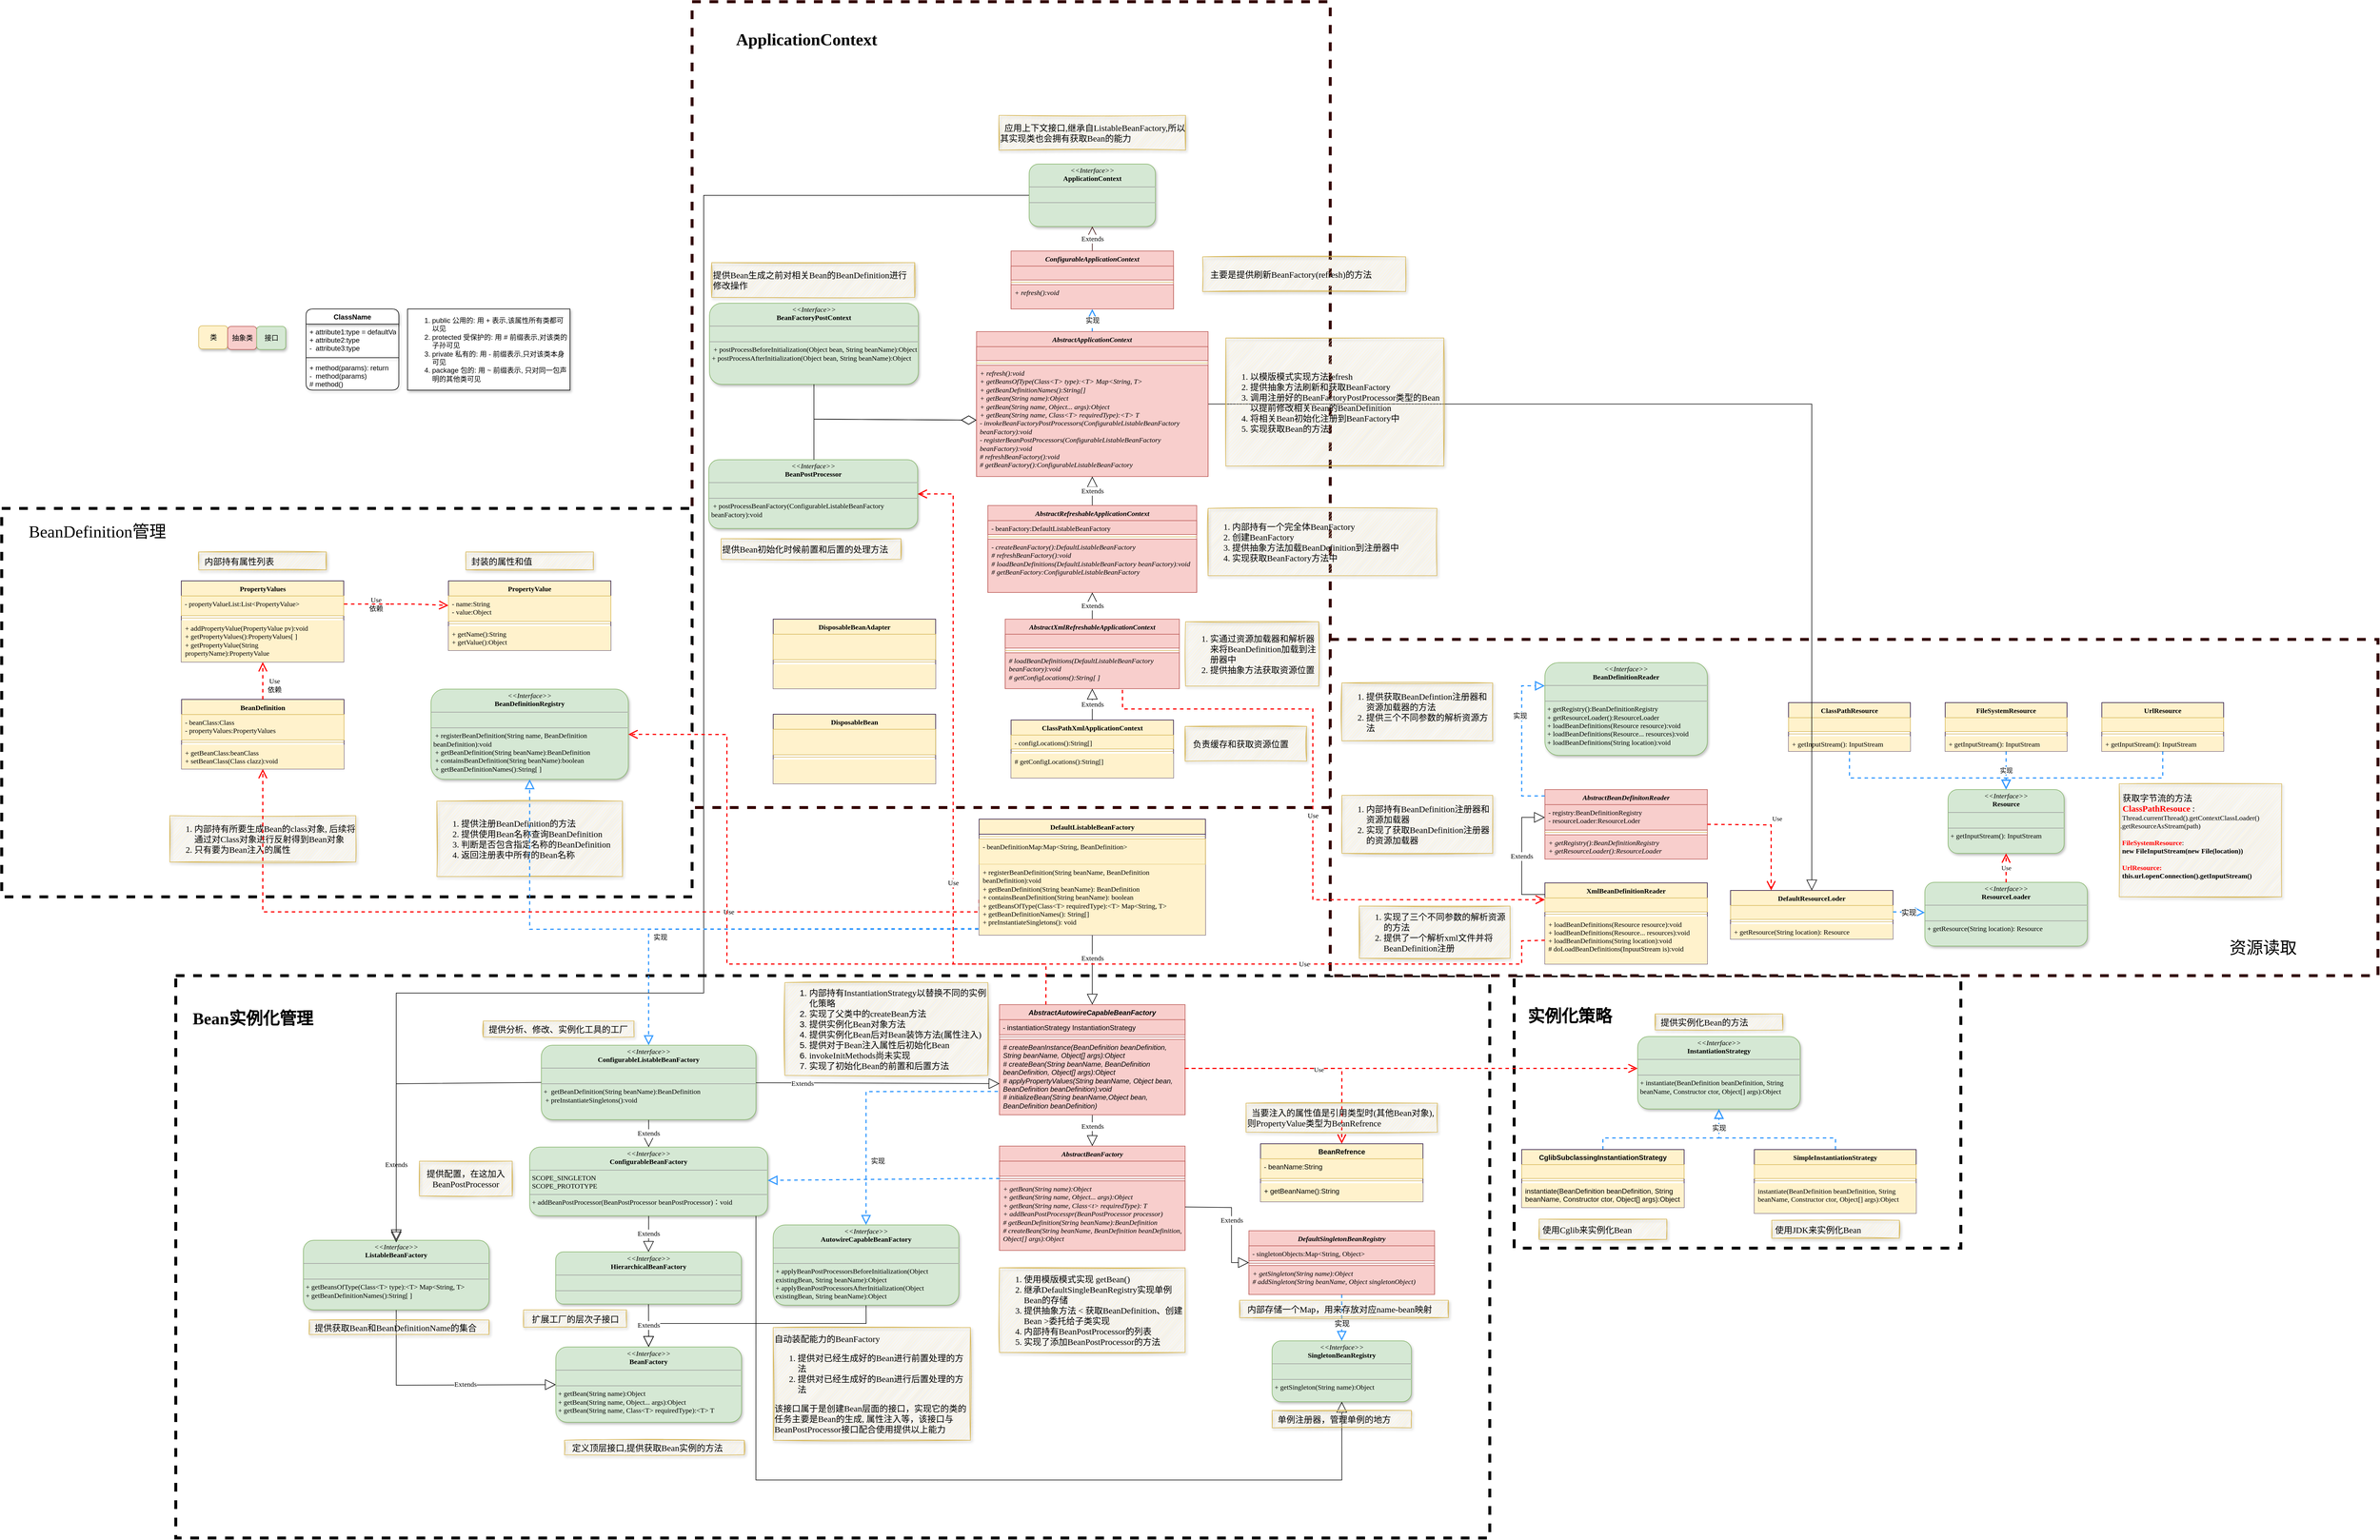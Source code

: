 <mxfile version="20.3.0" type="device"><diagram id="Aop4ughB5UHuWQfJQ0Li" name="第 1 页"><mxGraphModel dx="5333" dy="2979" grid="1" gridSize="10" guides="1" tooltips="1" connect="1" arrows="1" fold="1" page="1" pageScale="1" pageWidth="827" pageHeight="1169" math="0" shadow="0"><root><mxCell id="0"/><mxCell id="1" parent="0"/><mxCell id="B6Emg0KwpUpIOVJYSvbM-28" value="" style="rounded=0;whiteSpace=wrap;html=1;dashed=1;fontFamily=Comic Sans MS;fontSize=12;strokeWidth=5;perimeterSpacing=3;strokeColor=#330000;" vertex="1" parent="1"><mxGeometry x="-590" y="-840" width="1100" height="1390" as="geometry"/></mxCell><mxCell id="B6Emg0KwpUpIOVJYSvbM-26" value="" style="rounded=0;whiteSpace=wrap;html=1;dashed=1;fontFamily=Comic Sans MS;fontSize=29;strokeWidth=5;perimeterSpacing=3;" vertex="1" parent="1"><mxGeometry x="-1480" y="840" width="2265" height="970" as="geometry"/></mxCell><mxCell id="7nmvzhXGLCRzuH-TEsa0-124" value="" style="rounded=0;whiteSpace=wrap;html=1;dashed=1;fontFamily=Comic Sans MS;fontSize=29;strokeWidth=5;perimeterSpacing=3;" parent="1" vertex="1"><mxGeometry x="827" y="840" width="770" height="470" as="geometry"/></mxCell><mxCell id="7nmvzhXGLCRzuH-TEsa0-101" value="" style="rounded=0;whiteSpace=wrap;html=1;dashed=1;fontFamily=Comic Sans MS;fontSize=12;strokeWidth=5;perimeterSpacing=3;strokeColor=#330000;" parent="1" vertex="1"><mxGeometry x="510" y="260" width="1806" height="580" as="geometry"/></mxCell><mxCell id="7nmvzhXGLCRzuH-TEsa0-43" value="" style="rounded=0;whiteSpace=wrap;html=1;dashed=1;fontFamily=Comic Sans MS;strokeWidth=5;perimeterSpacing=3;" parent="1" vertex="1"><mxGeometry x="-1780" y="34" width="1190" height="670" as="geometry"/></mxCell><mxCell id="7nmvzhXGLCRzuH-TEsa0-2" value="BeanDefinition" style="swimlane;fontStyle=1;align=center;verticalAlign=top;childLayout=stackLayout;horizontal=1;startSize=26;horizontalStack=0;resizeParent=1;resizeParentMax=0;resizeLast=0;collapsible=1;marginBottom=0;fillColor=#fff2cc;strokeColor=#190033;swimlaneFillColor=none;whiteSpace=wrap;html=1;fontFamily=Comic Sans MS;" parent="1" vertex="1"><mxGeometry x="-1470" y="363.5" width="280" height="120" as="geometry"/></mxCell><mxCell id="7nmvzhXGLCRzuH-TEsa0-3" value="- beanClass:Class&#10;- propertyValues:PropertyValues" style="text;strokeColor=#d6b656;fillColor=#fff2cc;align=left;verticalAlign=top;spacingLeft=4;spacingRight=4;overflow=hidden;rotatable=0;points=[[0,0.5],[1,0.5]];portConstraint=eastwest;swimlaneFillColor=none;fontFamily=Comic Sans MS;" parent="7nmvzhXGLCRzuH-TEsa0-2" vertex="1"><mxGeometry y="26" width="280" height="44" as="geometry"/></mxCell><mxCell id="7nmvzhXGLCRzuH-TEsa0-4" value="" style="line;strokeWidth=1;fillColor=#fff2cc;align=left;verticalAlign=middle;spacingTop=-1;spacingLeft=3;spacingRight=3;rotatable=0;labelPosition=right;points=[];portConstraint=eastwest;strokeColor=#d6b656;swimlaneFillColor=none;fontFamily=Comic Sans MS;" parent="7nmvzhXGLCRzuH-TEsa0-2" vertex="1"><mxGeometry y="70" width="280" height="8" as="geometry"/></mxCell><mxCell id="7nmvzhXGLCRzuH-TEsa0-5" value="+ getBeanClass:beanClass&#10;+ setBeanClass(Class clazz):void" style="text;strokeColor=none;fillColor=#fff2cc;align=left;verticalAlign=top;spacingLeft=4;spacingRight=4;overflow=hidden;rotatable=0;points=[[0,0.5],[1,0.5]];portConstraint=eastwest;swimlaneFillColor=none;fontStyle=0;whiteSpace=wrap;fontFamily=Comic Sans MS;" parent="7nmvzhXGLCRzuH-TEsa0-2" vertex="1"><mxGeometry y="78" width="280" height="42" as="geometry"/></mxCell><mxCell id="7nmvzhXGLCRzuH-TEsa0-6" value="PropertyValues" style="swimlane;fontStyle=1;align=center;verticalAlign=top;childLayout=stackLayout;horizontal=1;startSize=26;horizontalStack=0;resizeParent=1;resizeParentMax=0;resizeLast=0;collapsible=1;marginBottom=0;fillColor=#fff2cc;strokeColor=#190033;swimlaneFillColor=none;whiteSpace=wrap;html=1;fontFamily=Comic Sans MS;" parent="1" vertex="1"><mxGeometry x="-1470.5" y="159" width="280" height="140" as="geometry"/></mxCell><mxCell id="7nmvzhXGLCRzuH-TEsa0-7" value="- propertyValueList:List&lt;PropertyValue&gt;" style="text;strokeColor=#d6b656;fillColor=#fff2cc;align=left;verticalAlign=top;spacingLeft=4;spacingRight=4;overflow=hidden;rotatable=0;points=[[0,0.5],[1,0.5]];portConstraint=eastwest;swimlaneFillColor=none;fontFamily=Comic Sans MS;" parent="7nmvzhXGLCRzuH-TEsa0-6" vertex="1"><mxGeometry y="26" width="280" height="34" as="geometry"/></mxCell><mxCell id="7nmvzhXGLCRzuH-TEsa0-8" value="" style="line;strokeWidth=1;fillColor=#fff2cc;align=left;verticalAlign=middle;spacingTop=-1;spacingLeft=3;spacingRight=3;rotatable=0;labelPosition=right;points=[];portConstraint=eastwest;strokeColor=#d6b656;swimlaneFillColor=none;fontFamily=Comic Sans MS;" parent="7nmvzhXGLCRzuH-TEsa0-6" vertex="1"><mxGeometry y="60" width="280" height="8" as="geometry"/></mxCell><mxCell id="7nmvzhXGLCRzuH-TEsa0-9" value="+ addPropertyValue(PropertyValue pv):void&#10;+ getPropertyValues():PropertyValues[ ]&#10;+ getPropertyValue(String propertyName):PropertyValue" style="text;strokeColor=none;fillColor=#fff2cc;align=left;verticalAlign=top;spacingLeft=4;spacingRight=4;overflow=hidden;rotatable=0;points=[[0,0.5],[1,0.5]];portConstraint=eastwest;swimlaneFillColor=none;fontStyle=0;whiteSpace=wrap;fontFamily=Comic Sans MS;" parent="7nmvzhXGLCRzuH-TEsa0-6" vertex="1"><mxGeometry y="68" width="280" height="72" as="geometry"/></mxCell><mxCell id="7nmvzhXGLCRzuH-TEsa0-12" value="PropertyValue" style="swimlane;fontStyle=1;align=center;verticalAlign=top;childLayout=stackLayout;horizontal=1;startSize=26;horizontalStack=0;resizeParent=1;resizeParentMax=0;resizeLast=0;collapsible=1;marginBottom=0;fillColor=#fff2cc;strokeColor=#190033;swimlaneFillColor=none;whiteSpace=wrap;html=1;fontFamily=Comic Sans MS;" parent="1" vertex="1"><mxGeometry x="-1010" y="159" width="280" height="120" as="geometry"/></mxCell><mxCell id="7nmvzhXGLCRzuH-TEsa0-13" value="- name:String&#10;- value:Object" style="text;strokeColor=#d6b656;fillColor=#fff2cc;align=left;verticalAlign=top;spacingLeft=4;spacingRight=4;overflow=hidden;rotatable=0;points=[[0,0.5],[1,0.5]];portConstraint=eastwest;swimlaneFillColor=none;fontFamily=Comic Sans MS;" parent="7nmvzhXGLCRzuH-TEsa0-12" vertex="1"><mxGeometry y="26" width="280" height="44" as="geometry"/></mxCell><mxCell id="7nmvzhXGLCRzuH-TEsa0-14" value="" style="line;strokeWidth=1;fillColor=#fff2cc;align=left;verticalAlign=middle;spacingTop=-1;spacingLeft=3;spacingRight=3;rotatable=0;labelPosition=right;points=[];portConstraint=eastwest;strokeColor=#d6b656;swimlaneFillColor=none;fontFamily=Comic Sans MS;" parent="7nmvzhXGLCRzuH-TEsa0-12" vertex="1"><mxGeometry y="70" width="280" height="8" as="geometry"/></mxCell><mxCell id="7nmvzhXGLCRzuH-TEsa0-15" value="+ getName():String&#10;+ getValue():Object" style="text;strokeColor=none;fillColor=#fff2cc;align=left;verticalAlign=top;spacingLeft=4;spacingRight=4;overflow=hidden;rotatable=0;points=[[0,0.5],[1,0.5]];portConstraint=eastwest;swimlaneFillColor=none;fontStyle=0;whiteSpace=wrap;fontFamily=Comic Sans MS;" parent="7nmvzhXGLCRzuH-TEsa0-12" vertex="1"><mxGeometry y="78" width="280" height="42" as="geometry"/></mxCell><mxCell id="7nmvzhXGLCRzuH-TEsa0-20" value="&lt;div style=&quot;font-size: 15px&quot;&gt;&lt;font&gt;&amp;nbsp; 封装的属性和值&lt;/font&gt;&lt;/div&gt;" style="rounded=0;whiteSpace=wrap;html=1;shadow=1;glass=0;sketch=1;fontSize=12;strokeColor=#d6b656;align=left;fillColor=#fff2cc;fontFamily=Comic Sans MS;" parent="1" vertex="1"><mxGeometry x="-980" y="109" width="220" height="31" as="geometry"/></mxCell><mxCell id="7nmvzhXGLCRzuH-TEsa0-22" value="&lt;div style=&quot;font-size: 15px&quot;&gt;&lt;font&gt;&amp;nbsp; 内部持有属性列表&lt;/font&gt;&lt;/div&gt;" style="rounded=0;whiteSpace=wrap;html=1;shadow=1;glass=0;sketch=1;fontSize=12;strokeColor=#d6b656;align=left;fillColor=#fff2cc;fontFamily=Comic Sans MS;" parent="1" vertex="1"><mxGeometry x="-1440.5" y="109" width="220" height="31" as="geometry"/></mxCell><mxCell id="7nmvzhXGLCRzuH-TEsa0-23" value="&lt;div style=&quot;font-size: 15px&quot;&gt;&lt;ol&gt;&lt;li&gt;&lt;font&gt;内部持有所要生成Bean的class对象, 后续将通过对Class对象进行反射得到Bean对象&lt;/font&gt;&lt;/li&gt;&lt;li&gt;&lt;font&gt;只有要为Bean注入的属性&lt;/font&gt;&lt;/li&gt;&lt;/ol&gt;&lt;/div&gt;" style="rounded=0;whiteSpace=wrap;html=1;shadow=1;glass=0;sketch=1;fontSize=12;strokeColor=#d6b656;align=left;fillColor=#fff2cc;fontFamily=Comic Sans MS;" parent="1" vertex="1"><mxGeometry x="-1490.25" y="564" width="320.5" height="80" as="geometry"/></mxCell><mxCell id="7nmvzhXGLCRzuH-TEsa0-24" style="endArrow=open;endSize=12;dashed=1;html=1;rounded=0;startArrow=none;exitX=0.5;exitY=0;exitDx=0;exitDy=0;fontFamily=Comic Sans MS;strokeColor=#FF0000;strokeWidth=2;" parent="1" source="7nmvzhXGLCRzuH-TEsa0-2" target="7nmvzhXGLCRzuH-TEsa0-9" edge="1"><mxGeometry relative="1" as="geometry"><Array as="points"><mxPoint x="-1330" y="309"/></Array></mxGeometry></mxCell><mxCell id="7nmvzhXGLCRzuH-TEsa0-25" style="endArrow=open;endSize=12;dashed=1;html=1;rounded=0;startArrow=none;fontFamily=Comic Sans MS;strokeColor=#FF0000;strokeWidth=2;" parent="1" source="7nmvzhXGLCRzuH-TEsa0-38" target="7nmvzhXGLCRzuH-TEsa0-13" edge="1"><mxGeometry relative="1" as="geometry"><Array as="points"><mxPoint x="-1070" y="199"/></Array><mxPoint x="-1190" y="199" as="sourcePoint"/></mxGeometry></mxCell><mxCell id="7nmvzhXGLCRzuH-TEsa0-29" value="类" style="rounded=1;whiteSpace=wrap;html=1;strokeColor=#d6b656;fillColor=#fff2cc;shadow=1;sketch=0;glass=0;" parent="1" vertex="1"><mxGeometry x="-1440.5" y="-281" width="50" height="40" as="geometry"/></mxCell><mxCell id="7nmvzhXGLCRzuH-TEsa0-30" value="抽象类" style="rounded=1;whiteSpace=wrap;html=1;strokeColor=#b85450;fillColor=#f8cecc;shadow=1;sketch=0;glass=0;" parent="1" vertex="1"><mxGeometry x="-1390.5" y="-280" width="50" height="40" as="geometry"/></mxCell><mxCell id="7nmvzhXGLCRzuH-TEsa0-31" value="接口" style="rounded=1;whiteSpace=wrap;html=1;strokeColor=#82b366;fillColor=#d5e8d4;shadow=1;sketch=0;glass=0;" parent="1" vertex="1"><mxGeometry x="-1340.5" y="-280" width="50" height="40" as="geometry"/></mxCell><mxCell id="7nmvzhXGLCRzuH-TEsa0-32" value="ClassName" style="swimlane;fontStyle=1;align=center;verticalAlign=top;childLayout=stackLayout;horizontal=1;startSize=26;horizontalStack=0;resizeParent=1;resizeParentMax=0;resizeLast=0;collapsible=1;marginBottom=0;rounded=1;shadow=1;glass=0;sketch=0;strokeColor=#000000;" parent="1" vertex="1"><mxGeometry x="-1255.5" y="-310" width="160" height="140" as="geometry"/></mxCell><mxCell id="7nmvzhXGLCRzuH-TEsa0-33" value="+ attribute1:type = defaultValue&#10;+ attribute2:type&#10;-  attribute3:type" style="text;strokeColor=none;fillColor=none;align=left;verticalAlign=top;spacingLeft=4;spacingRight=4;overflow=hidden;rotatable=0;points=[[0,0.5],[1,0.5]];portConstraint=eastwest;rounded=1;shadow=1;glass=0;sketch=0;" parent="7nmvzhXGLCRzuH-TEsa0-32" vertex="1"><mxGeometry y="26" width="160" height="54" as="geometry"/></mxCell><mxCell id="7nmvzhXGLCRzuH-TEsa0-34" value="" style="line;strokeWidth=1;fillColor=none;align=left;verticalAlign=middle;spacingTop=-1;spacingLeft=3;spacingRight=3;rotatable=0;labelPosition=right;points=[];portConstraint=eastwest;rounded=1;shadow=1;glass=0;sketch=0;" parent="7nmvzhXGLCRzuH-TEsa0-32" vertex="1"><mxGeometry y="80" width="160" height="8" as="geometry"/></mxCell><mxCell id="7nmvzhXGLCRzuH-TEsa0-35" value="+ method(params): return&#10;-  method(params)&#10;# method()" style="text;strokeColor=none;fillColor=none;align=left;verticalAlign=top;spacingLeft=4;spacingRight=4;overflow=hidden;rotatable=0;points=[[0,0.5],[1,0.5]];portConstraint=eastwest;rounded=1;shadow=1;glass=0;sketch=0;" parent="7nmvzhXGLCRzuH-TEsa0-32" vertex="1"><mxGeometry y="88" width="160" height="52" as="geometry"/></mxCell><mxCell id="7nmvzhXGLCRzuH-TEsa0-36" value="&lt;ol&gt;&lt;li&gt;public 公用的: 用 + 表示,该属性所有类都可以见&lt;/li&gt;&lt;li&gt;protected 受保护的: 用 # 前缀表示,对该类的子孙可见&lt;/li&gt;&lt;li&gt;private 私有的: 用 - 前缀表示,只对该类本身可见&lt;/li&gt;&lt;li&gt;package 包的: 用 ~ 前缀表示, 只对同一包声明的其他类可见&lt;/li&gt;&lt;/ol&gt;" style="rounded=0;whiteSpace=wrap;html=1;shadow=1;glass=0;sketch=0;strokeColor=#000000;align=left;" parent="1" vertex="1"><mxGeometry x="-1080.5" y="-310" width="280" height="140" as="geometry"/></mxCell><mxCell id="7nmvzhXGLCRzuH-TEsa0-37" value="Use&lt;br&gt;依赖" style="text;html=1;align=center;verticalAlign=middle;resizable=0;points=[];autosize=1;strokeColor=none;fillColor=none;fontSize=12;fontFamily=Comic Sans MS;fontColor=#000000;strokeWidth=2;" parent="1" vertex="1"><mxGeometry x="-1335" y="319" width="50" height="40" as="geometry"/></mxCell><mxCell id="7nmvzhXGLCRzuH-TEsa0-38" value="Use&lt;br&gt;依赖" style="text;html=1;align=center;verticalAlign=middle;resizable=0;points=[];autosize=1;strokeColor=none;fillColor=none;fontSize=12;fontFamily=Comic Sans MS;fontColor=#000000;" parent="1" vertex="1"><mxGeometry x="-1160" y="179" width="50" height="40" as="geometry"/></mxCell><mxCell id="7nmvzhXGLCRzuH-TEsa0-39" value="" style="endArrow=none;endSize=12;dashed=1;html=1;rounded=0;startArrow=none;fontFamily=Comic Sans MS;strokeColor=#FF0000;strokeWidth=2;" parent="1" target="7nmvzhXGLCRzuH-TEsa0-38" edge="1"><mxGeometry relative="1" as="geometry"><Array as="points"><mxPoint x="-1110" y="199"/></Array><mxPoint x="-1190" y="199" as="sourcePoint"/><mxPoint x="-1070" y="199" as="targetPoint"/></mxGeometry></mxCell><mxCell id="7nmvzhXGLCRzuH-TEsa0-41" value="&lt;p style=&quot;margin: 0px ; margin-top: 4px ; text-align: center&quot;&gt;&lt;i&gt;&amp;lt;&amp;lt;Interface&amp;gt;&amp;gt;&lt;/i&gt;&lt;br&gt;&lt;b&gt;BeanDefinitionRegistry&lt;/b&gt;&lt;/p&gt;&lt;hr size=&quot;1&quot;&gt;&lt;p style=&quot;margin: 0px ; margin-left: 4px&quot;&gt;&lt;br&gt;&lt;/p&gt;&lt;hr size=&quot;1&quot;&gt;&lt;p style=&quot;margin: 0px ; margin-left: 4px&quot;&gt;&amp;nbsp;+ registerBeanDefinition(String name, BeanDefinition beanDefinition):void&lt;/p&gt;&lt;p style=&quot;margin: 0px ; margin-left: 4px&quot;&gt;&amp;nbsp;+ getBeanDefinition(String beanName):BeanDefinition&lt;/p&gt;&lt;p style=&quot;margin: 0px ; margin-left: 4px&quot;&gt;&amp;nbsp;+ containsBeanDefinition&lt;span&gt;(String beanName):boolean&lt;/span&gt;&lt;/p&gt;&lt;p style=&quot;margin: 0px ; margin-left: 4px&quot;&gt;&amp;nbsp;+ getBeanDefinitionNames():String&lt;span&gt;[ ]&lt;/span&gt;&lt;/p&gt;&lt;p style=&quot;margin: 0px ; margin-left: 4px&quot;&gt;&lt;br&gt;&lt;/p&gt;" style="verticalAlign=top;align=left;overflow=fill;fontSize=12;fontFamily=Comic Sans MS;html=1;rounded=1;shadow=1;glass=0;sketch=0;strokeColor=#82b366;fillColor=#d5e8d4;whiteSpace=wrap;" parent="1" vertex="1"><mxGeometry x="-1040" y="345.75" width="340" height="155.5" as="geometry"/></mxCell><mxCell id="7nmvzhXGLCRzuH-TEsa0-42" value="&lt;div style=&quot;font-size: 15px&quot;&gt;&lt;ol&gt;&lt;li&gt;&lt;font&gt;提供注册BeanDefinition的方法&lt;/font&gt;&lt;/li&gt;&lt;li&gt;&lt;font&gt;提供使用Bean名称查询BeanDefinition&lt;/font&gt;&lt;/li&gt;&lt;li&gt;&lt;font&gt;判断是否包含指定名称的BeanDefinition&lt;/font&gt;&lt;/li&gt;&lt;li&gt;&lt;font&gt;返回注册表中所有的Bean名称&lt;/font&gt;&lt;/li&gt;&lt;/ol&gt;&lt;/div&gt;" style="rounded=0;whiteSpace=wrap;html=1;shadow=1;glass=0;sketch=1;fontSize=12;strokeColor=#d6b656;align=left;fillColor=#fff2cc;fontFamily=Comic Sans MS;" parent="1" vertex="1"><mxGeometry x="-1030" y="539" width="320" height="130" as="geometry"/></mxCell><mxCell id="7nmvzhXGLCRzuH-TEsa0-44" value="&lt;font style=&quot;font-size: 29px;&quot;&gt;BeanDefinition管理&lt;/font&gt;" style="text;html=1;strokeColor=none;fillColor=none;align=center;verticalAlign=middle;whiteSpace=wrap;rounded=0;dashed=1;fontFamily=Comic Sans MS;" parent="1" vertex="1"><mxGeometry x="-1760.5" y="59" width="290" height="30" as="geometry"/></mxCell><mxCell id="7nmvzhXGLCRzuH-TEsa0-47" value="&lt;p style=&quot;margin: 0px ; margin-top: 4px ; text-align: center&quot;&gt;&lt;i&gt;&amp;lt;&amp;lt;Interface&amp;gt;&amp;gt;&lt;/i&gt;&lt;br&gt;&lt;b&gt;Resource&lt;/b&gt;&lt;/p&gt;&lt;hr size=&quot;1&quot;&gt;&lt;p style=&quot;margin: 0px ; margin-left: 4px&quot;&gt;&lt;br&gt;&lt;/p&gt;&lt;hr size=&quot;1&quot;&gt;&lt;p style=&quot;margin: 0px ; margin-left: 4px&quot;&gt;+ getInputStream(): InputStream&lt;br&gt;&lt;br&gt;&lt;/p&gt;" style="verticalAlign=top;align=left;overflow=fill;fontSize=12;fontFamily=Comic Sans MS;html=1;rounded=1;shadow=1;glass=0;sketch=0;strokeColor=#82b366;fillColor=#d5e8d4;" parent="1" vertex="1"><mxGeometry x="1575" y="519" width="200" height="110" as="geometry"/></mxCell><mxCell id="7nmvzhXGLCRzuH-TEsa0-48" value="&lt;p style=&quot;margin: 0px ; margin-top: 4px ; text-align: center&quot;&gt;&lt;i&gt;&amp;lt;&amp;lt;Interface&amp;gt;&amp;gt;&lt;/i&gt;&lt;br&gt;&lt;b&gt;ResourceLoader&lt;/b&gt;&lt;/p&gt;&lt;hr size=&quot;1&quot;&gt;&lt;p style=&quot;margin: 0px ; margin-left: 4px&quot;&gt;&lt;br&gt;&lt;/p&gt;&lt;hr size=&quot;1&quot;&gt;&lt;p style=&quot;margin: 0px ; margin-left: 4px&quot;&gt;+ getResource(String location): Resource&lt;br&gt;&lt;br&gt;&lt;/p&gt;" style="verticalAlign=top;align=left;overflow=fill;fontSize=12;fontFamily=Comic Sans MS;html=1;rounded=1;shadow=1;glass=0;sketch=0;strokeColor=#82b366;fillColor=#d5e8d4;" parent="1" vertex="1"><mxGeometry x="1535" y="679" width="280" height="110" as="geometry"/></mxCell><mxCell id="7nmvzhXGLCRzuH-TEsa0-49" value="DefaultResourceLoder" style="swimlane;fontStyle=1;align=center;verticalAlign=top;childLayout=stackLayout;horizontal=1;startSize=26;horizontalStack=0;resizeParent=1;resizeParentMax=0;resizeLast=0;collapsible=1;marginBottom=0;fillColor=#fff2cc;strokeColor=#190033;swimlaneFillColor=none;fontFamily=Comic Sans MS;" parent="1" vertex="1"><mxGeometry x="1200" y="693" width="280" height="84" as="geometry"/></mxCell><mxCell id="7nmvzhXGLCRzuH-TEsa0-52" value="" style="text;strokeColor=#d6b656;fillColor=#fff2cc;align=left;verticalAlign=top;spacingLeft=4;spacingRight=4;overflow=hidden;rotatable=0;points=[[0,0.5],[1,0.5]];portConstraint=eastwest;swimlaneFillColor=none;fontFamily=Comic Sans MS;" parent="7nmvzhXGLCRzuH-TEsa0-49" vertex="1"><mxGeometry y="26" width="280" height="24" as="geometry"/></mxCell><mxCell id="7nmvzhXGLCRzuH-TEsa0-53" value="" style="line;strokeWidth=1;fillColor=#fff2cc;align=left;verticalAlign=middle;spacingTop=-1;spacingLeft=3;spacingRight=3;rotatable=0;labelPosition=right;points=[];portConstraint=eastwest;strokeColor=#d6b656;swimlaneFillColor=none;fontFamily=Comic Sans MS;" parent="7nmvzhXGLCRzuH-TEsa0-49" vertex="1"><mxGeometry y="50" width="280" height="8" as="geometry"/></mxCell><mxCell id="7nmvzhXGLCRzuH-TEsa0-54" value="+ getResource(String location): Resource" style="text;strokeColor=none;fillColor=#fff2cc;align=left;verticalAlign=top;spacingLeft=4;spacingRight=4;overflow=hidden;rotatable=0;points=[[0,0.5],[1,0.5]];portConstraint=eastwest;swimlaneFillColor=none;fontFamily=Comic Sans MS;" parent="7nmvzhXGLCRzuH-TEsa0-49" vertex="1"><mxGeometry y="58" width="280" height="26" as="geometry"/></mxCell><mxCell id="7nmvzhXGLCRzuH-TEsa0-55" value="Use" style="endArrow=open;endSize=12;dashed=1;html=1;rounded=0;entryX=0.5;entryY=1;entryDx=0;entryDy=0;startArrow=none;exitX=0.5;exitY=0;exitDx=0;exitDy=0;fontFamily=Comic Sans MS;strokeColor=#FF0000;strokeWidth=2;" parent="1" source="7nmvzhXGLCRzuH-TEsa0-48" target="7nmvzhXGLCRzuH-TEsa0-47" edge="1"><mxGeometry width="160" relative="1" as="geometry"><mxPoint x="1680" y="679" as="sourcePoint"/><mxPoint x="1850" y="548.5" as="targetPoint"/><Array as="points"/></mxGeometry></mxCell><mxCell id="7nmvzhXGLCRzuH-TEsa0-96" style="endArrow=block;dashed=1;endFill=0;endSize=12;html=1;rounded=0;fontFamily=Comic Sans MS;strokeColor=#3399FF;strokeWidth=2;" parent="1" source="7nmvzhXGLCRzuH-TEsa0-57" target="7nmvzhXGLCRzuH-TEsa0-47" edge="1"><mxGeometry relative="1" as="geometry"><Array as="points"><mxPoint x="1405" y="499"/><mxPoint x="1675" y="499"/></Array></mxGeometry></mxCell><mxCell id="7nmvzhXGLCRzuH-TEsa0-57" value="ClassPathResource" style="swimlane;fontStyle=1;align=center;verticalAlign=top;childLayout=stackLayout;horizontal=1;startSize=26;horizontalStack=0;resizeParent=1;resizeParentMax=0;resizeLast=0;collapsible=1;marginBottom=0;fillColor=#fff2cc;strokeColor=#190033;swimlaneFillColor=none;fontFamily=Comic Sans MS;" parent="1" vertex="1"><mxGeometry x="1300" y="369" width="210" height="84" as="geometry"/></mxCell><mxCell id="7nmvzhXGLCRzuH-TEsa0-58" value="" style="text;strokeColor=#d6b656;fillColor=#fff2cc;align=left;verticalAlign=top;spacingLeft=4;spacingRight=4;overflow=hidden;rotatable=0;points=[[0,0.5],[1,0.5]];portConstraint=eastwest;swimlaneFillColor=none;fontFamily=Comic Sans MS;" parent="7nmvzhXGLCRzuH-TEsa0-57" vertex="1"><mxGeometry y="26" width="210" height="24" as="geometry"/></mxCell><mxCell id="7nmvzhXGLCRzuH-TEsa0-59" value="" style="line;strokeWidth=1;fillColor=#fff2cc;align=left;verticalAlign=middle;spacingTop=-1;spacingLeft=3;spacingRight=3;rotatable=0;labelPosition=right;points=[];portConstraint=eastwest;strokeColor=#d6b656;swimlaneFillColor=none;fontFamily=Comic Sans MS;" parent="7nmvzhXGLCRzuH-TEsa0-57" vertex="1"><mxGeometry y="50" width="210" height="8" as="geometry"/></mxCell><mxCell id="7nmvzhXGLCRzuH-TEsa0-60" value="+ getInputStream(): InputStream" style="text;strokeColor=none;fillColor=#fff2cc;align=left;verticalAlign=top;spacingLeft=4;spacingRight=4;overflow=hidden;rotatable=0;points=[[0,0.5],[1,0.5]];portConstraint=eastwest;swimlaneFillColor=none;fontFamily=Comic Sans MS;" parent="7nmvzhXGLCRzuH-TEsa0-57" vertex="1"><mxGeometry y="58" width="210" height="26" as="geometry"/></mxCell><mxCell id="7nmvzhXGLCRzuH-TEsa0-97" value="实现" style="endArrow=block;dashed=1;endFill=0;endSize=12;html=1;rounded=0;fontFamily=Comic Sans MS;strokeColor=#3399FF;strokeWidth=2;" parent="1" source="7nmvzhXGLCRzuH-TEsa0-61" target="7nmvzhXGLCRzuH-TEsa0-47" edge="1"><mxGeometry relative="1" as="geometry"/></mxCell><mxCell id="7nmvzhXGLCRzuH-TEsa0-61" value="FileSystemResource" style="swimlane;fontStyle=1;align=center;verticalAlign=top;childLayout=stackLayout;horizontal=1;startSize=26;horizontalStack=0;resizeParent=1;resizeParentMax=0;resizeLast=0;collapsible=1;marginBottom=0;fillColor=#fff2cc;strokeColor=#190033;swimlaneFillColor=none;fontFamily=Comic Sans MS;" parent="1" vertex="1"><mxGeometry x="1570" y="369" width="210" height="84" as="geometry"/></mxCell><mxCell id="7nmvzhXGLCRzuH-TEsa0-62" value="" style="text;strokeColor=#d6b656;fillColor=#fff2cc;align=left;verticalAlign=top;spacingLeft=4;spacingRight=4;overflow=hidden;rotatable=0;points=[[0,0.5],[1,0.5]];portConstraint=eastwest;swimlaneFillColor=none;fontFamily=Comic Sans MS;" parent="7nmvzhXGLCRzuH-TEsa0-61" vertex="1"><mxGeometry y="26" width="210" height="24" as="geometry"/></mxCell><mxCell id="7nmvzhXGLCRzuH-TEsa0-63" value="" style="line;strokeWidth=1;fillColor=#fff2cc;align=left;verticalAlign=middle;spacingTop=-1;spacingLeft=3;spacingRight=3;rotatable=0;labelPosition=right;points=[];portConstraint=eastwest;strokeColor=#d6b656;swimlaneFillColor=none;fontFamily=Comic Sans MS;" parent="7nmvzhXGLCRzuH-TEsa0-61" vertex="1"><mxGeometry y="50" width="210" height="8" as="geometry"/></mxCell><mxCell id="7nmvzhXGLCRzuH-TEsa0-64" value="+ getInputStream(): InputStream" style="text;strokeColor=none;fillColor=#fff2cc;align=left;verticalAlign=top;spacingLeft=4;spacingRight=4;overflow=hidden;rotatable=0;points=[[0,0.5],[1,0.5]];portConstraint=eastwest;swimlaneFillColor=none;fontFamily=Comic Sans MS;" parent="7nmvzhXGLCRzuH-TEsa0-61" vertex="1"><mxGeometry y="58" width="210" height="26" as="geometry"/></mxCell><mxCell id="7nmvzhXGLCRzuH-TEsa0-98" style="endArrow=block;dashed=1;endFill=0;endSize=12;html=1;rounded=0;fontFamily=Comic Sans MS;strokeColor=#3399FF;strokeWidth=2;" parent="1" source="7nmvzhXGLCRzuH-TEsa0-66" target="7nmvzhXGLCRzuH-TEsa0-47" edge="1"><mxGeometry relative="1" as="geometry"><Array as="points"><mxPoint x="1945" y="499"/><mxPoint x="1675" y="499"/></Array></mxGeometry></mxCell><mxCell id="7nmvzhXGLCRzuH-TEsa0-66" value="UrlResource" style="swimlane;fontStyle=1;align=center;verticalAlign=top;childLayout=stackLayout;horizontal=1;startSize=26;horizontalStack=0;resizeParent=1;resizeParentMax=0;resizeLast=0;collapsible=1;marginBottom=0;fillColor=#fff2cc;strokeColor=#190033;swimlaneFillColor=none;fontFamily=Comic Sans MS;" parent="1" vertex="1"><mxGeometry x="1840" y="369" width="210" height="84" as="geometry"/></mxCell><mxCell id="7nmvzhXGLCRzuH-TEsa0-67" value="" style="text;strokeColor=#d6b656;fillColor=#fff2cc;align=left;verticalAlign=top;spacingLeft=4;spacingRight=4;overflow=hidden;rotatable=0;points=[[0,0.5],[1,0.5]];portConstraint=eastwest;swimlaneFillColor=none;fontFamily=Comic Sans MS;" parent="7nmvzhXGLCRzuH-TEsa0-66" vertex="1"><mxGeometry y="26" width="210" height="24" as="geometry"/></mxCell><mxCell id="7nmvzhXGLCRzuH-TEsa0-68" value="" style="line;strokeWidth=1;fillColor=#fff2cc;align=left;verticalAlign=middle;spacingTop=-1;spacingLeft=3;spacingRight=3;rotatable=0;labelPosition=right;points=[];portConstraint=eastwest;strokeColor=#d6b656;swimlaneFillColor=none;fontFamily=Comic Sans MS;" parent="7nmvzhXGLCRzuH-TEsa0-66" vertex="1"><mxGeometry y="50" width="210" height="8" as="geometry"/></mxCell><mxCell id="7nmvzhXGLCRzuH-TEsa0-69" value="+ getInputStream(): InputStream" style="text;strokeColor=none;fillColor=#fff2cc;align=left;verticalAlign=top;spacingLeft=4;spacingRight=4;overflow=hidden;rotatable=0;points=[[0,0.5],[1,0.5]];portConstraint=eastwest;swimlaneFillColor=none;fontFamily=Comic Sans MS;" parent="7nmvzhXGLCRzuH-TEsa0-66" vertex="1"><mxGeometry y="58" width="210" height="26" as="geometry"/></mxCell><mxCell id="7nmvzhXGLCRzuH-TEsa0-72" value="&lt;div style=&quot;font-size: 15px&quot;&gt;&lt;font style=&quot;font-size: 15px&quot;&gt;&amp;nbsp;获取字节流的方法&lt;/font&gt;&lt;/div&gt;&lt;div style=&quot;font-size: 15px&quot;&gt;&lt;font&gt;&lt;font color=&quot;#ff0000&quot; style=&quot;font-size: 15px&quot;&gt;&lt;b&gt;&amp;nbsp;ClassPathResouce&lt;/b&gt;&lt;/font&gt; :&amp;nbsp;&amp;nbsp;&lt;/font&gt;&lt;/div&gt;&lt;div&gt;&lt;font&gt;&amp;nbsp;Thread.currentThread().getContextClassLoader()&lt;/font&gt;&lt;/div&gt;&lt;div&gt;&lt;font&gt;.getResourceAsStream(path)&lt;/font&gt;&lt;/div&gt;&lt;div&gt;&lt;font&gt;&lt;br&gt;&lt;/font&gt;&lt;/div&gt;&lt;div&gt;&lt;font&gt;&lt;font color=&quot;#ff0000&quot;&gt;&lt;b&gt;&amp;nbsp;FileSystemResource&lt;/b&gt;&lt;/font&gt;:&amp;nbsp;&lt;/font&gt;&lt;/div&gt;&lt;div&gt;&lt;b&gt;&lt;font&gt;&amp;nbsp;new FileInputStream(new File(location))&lt;/font&gt;&lt;/b&gt;&lt;/div&gt;&lt;div&gt;&lt;font color=&quot;#ff0000&quot;&gt;&lt;b&gt;&lt;br&gt;&lt;/b&gt;&lt;/font&gt;&lt;/div&gt;&lt;div&gt;&lt;font color=&quot;#ff0000&quot;&gt;&lt;b&gt;&amp;nbsp;UrlResource:&lt;/b&gt;&lt;/font&gt;&lt;/div&gt;&lt;div&gt;&lt;font&gt;&lt;b&gt;&amp;nbsp;this.url.openConnection().getInputStream()&lt;/b&gt;&lt;br&gt;&lt;/font&gt;&lt;/div&gt;&lt;div&gt;&lt;br&gt;&lt;/div&gt;" style="rounded=0;whiteSpace=wrap;html=1;shadow=1;glass=0;sketch=1;fontSize=12;strokeColor=#d6b656;align=left;fillColor=#fff2cc;fontFamily=Comic Sans MS;" parent="1" vertex="1"><mxGeometry x="1870" y="509" width="280" height="195" as="geometry"/></mxCell><mxCell id="7nmvzhXGLCRzuH-TEsa0-74" value="&lt;p style=&quot;margin: 0px ; margin-top: 4px ; text-align: center&quot;&gt;&lt;i&gt;&amp;lt;&amp;lt;Interface&amp;gt;&amp;gt;&lt;/i&gt;&lt;br&gt;&lt;b&gt;BeanDefinitionReader&lt;/b&gt;&lt;/p&gt;&lt;hr size=&quot;1&quot;&gt;&lt;p style=&quot;margin: 0px ; margin-left: 4px&quot;&gt;&lt;br&gt;&lt;/p&gt;&lt;hr size=&quot;1&quot;&gt;&lt;p style=&quot;margin: 0px ; margin-left: 4px&quot;&gt;+&amp;nbsp;&lt;span&gt;getRegistry():BeanDefinitionRegistry&lt;/span&gt;&lt;/p&gt;&lt;p style=&quot;margin: 0px ; margin-left: 4px&quot;&gt;+ getResourceLoader():ResourceLoader&lt;/p&gt;&lt;p style=&quot;margin: 0px ; margin-left: 4px&quot;&gt;+ loadBeanDefinitions(Resource resource):void&lt;/p&gt;&lt;p style=&quot;margin: 0px ; margin-left: 4px&quot;&gt;+ loadBeanDefinitions(Resource... resources):void&lt;/p&gt;&lt;p style=&quot;margin: 0px ; margin-left: 4px&quot;&gt;+ loadBeanDefinitions(String location):void&lt;/p&gt;" style="verticalAlign=top;align=left;overflow=fill;fontSize=12;fontFamily=Comic Sans MS;html=1;rounded=1;shadow=1;glass=0;sketch=0;strokeColor=#82b366;fillColor=#d5e8d4;" parent="1" vertex="1"><mxGeometry x="880" y="300" width="280" height="160" as="geometry"/></mxCell><mxCell id="7nmvzhXGLCRzuH-TEsa0-75" value="XmlBeanDefinitionReader" style="swimlane;fontStyle=1;align=center;verticalAlign=top;childLayout=stackLayout;horizontal=1;startSize=26;horizontalStack=0;resizeParent=1;resizeParentMax=0;resizeLast=0;collapsible=1;marginBottom=0;fillColor=#fff2cc;strokeColor=#190033;swimlaneFillColor=none;fontFamily=Comic Sans MS;" parent="1" vertex="1"><mxGeometry x="880" y="680" width="280" height="140" as="geometry"/></mxCell><mxCell id="7nmvzhXGLCRzuH-TEsa0-76" value="Extends" style="endArrow=block;endSize=16;endFill=0;html=1;rounded=0;fontFamily=Comic Sans MS;fontSize=12;fontColor=#000000;entryX=0;entryY=0.5;entryDx=0;entryDy=0;" parent="7nmvzhXGLCRzuH-TEsa0-75" target="7nmvzhXGLCRzuH-TEsa0-81" edge="1"><mxGeometry width="160" relative="1" as="geometry"><mxPoint y="20" as="sourcePoint"/><mxPoint x="160" y="20" as="targetPoint"/><Array as="points"><mxPoint x="-40" y="20"/><mxPoint x="-40" y="-113"/></Array></mxGeometry></mxCell><mxCell id="7nmvzhXGLCRzuH-TEsa0-77" value="" style="text;strokeColor=#d6b656;fillColor=#fff2cc;align=left;verticalAlign=top;spacingLeft=4;spacingRight=4;overflow=hidden;rotatable=0;points=[[0,0.5],[1,0.5]];portConstraint=eastwest;swimlaneFillColor=none;fontFamily=Comic Sans MS;" parent="7nmvzhXGLCRzuH-TEsa0-75" vertex="1"><mxGeometry y="26" width="280" height="24" as="geometry"/></mxCell><mxCell id="7nmvzhXGLCRzuH-TEsa0-78" value="" style="line;strokeWidth=1;fillColor=#fff2cc;align=left;verticalAlign=middle;spacingTop=-1;spacingLeft=3;spacingRight=3;rotatable=0;labelPosition=right;points=[];portConstraint=eastwest;strokeColor=#d6b656;swimlaneFillColor=none;fontFamily=Comic Sans MS;" parent="7nmvzhXGLCRzuH-TEsa0-75" vertex="1"><mxGeometry y="50" width="280" height="8" as="geometry"/></mxCell><mxCell id="7nmvzhXGLCRzuH-TEsa0-79" value="+ loadBeanDefinitions(Resource resource):void&#10;+ loadBeanDefinitions(Resource... resources):void&#10;+ loadBeanDefinitions(String location):void&#10;# doLoadBeanDefinitions(InpuutStream is):void" style="text;strokeColor=none;fillColor=#fff2cc;align=left;verticalAlign=top;spacingLeft=4;spacingRight=4;overflow=hidden;rotatable=0;points=[[0,0.5],[1,0.5]];portConstraint=eastwest;swimlaneFillColor=none;fontFamily=Comic Sans MS;" parent="7nmvzhXGLCRzuH-TEsa0-75" vertex="1"><mxGeometry y="58" width="280" height="82" as="geometry"/></mxCell><mxCell id="7nmvzhXGLCRzuH-TEsa0-80" value="AbstractBeanDefinitonReader" style="swimlane;fontStyle=3;align=center;verticalAlign=top;childLayout=stackLayout;horizontal=1;startSize=26;horizontalStack=0;resizeParent=1;resizeParentMax=0;resizeLast=0;collapsible=1;marginBottom=0;fillColor=#f8cecc;strokeColor=#b85450;swimlaneFillColor=none;fontFamily=Comic Sans MS;" parent="1" vertex="1"><mxGeometry x="880" y="519" width="280" height="120" as="geometry"/></mxCell><mxCell id="7nmvzhXGLCRzuH-TEsa0-81" value="- registry:BeanDefinitionRegistry&#10;- resourceLoader:ResourceLoder" style="text;strokeColor=#b85450;fillColor=#f8cecc;align=left;verticalAlign=top;spacingLeft=4;spacingRight=4;overflow=hidden;rotatable=0;points=[[0,0.5],[1,0.5]];portConstraint=eastwest;swimlaneFillColor=none;fontFamily=Comic Sans MS;" parent="7nmvzhXGLCRzuH-TEsa0-80" vertex="1"><mxGeometry y="26" width="280" height="44" as="geometry"/></mxCell><mxCell id="7nmvzhXGLCRzuH-TEsa0-82" value="" style="line;strokeWidth=1;fillColor=#fff2cc;align=left;verticalAlign=middle;spacingTop=-1;spacingLeft=3;spacingRight=3;rotatable=0;labelPosition=right;points=[];portConstraint=eastwest;strokeColor=#d6b656;swimlaneFillColor=none;fontFamily=Comic Sans MS;" parent="7nmvzhXGLCRzuH-TEsa0-80" vertex="1"><mxGeometry y="70" width="280" height="8" as="geometry"/></mxCell><mxCell id="7nmvzhXGLCRzuH-TEsa0-83" value="+ getRegistry():BeanDefinitionRegistry&#10;+ getResourceLoader():ResourceLoader" style="text;strokeColor=#b85450;fillColor=#f8cecc;align=left;verticalAlign=top;spacingLeft=4;spacingRight=4;overflow=hidden;rotatable=0;points=[[0,0.5],[1,0.5]];portConstraint=eastwest;swimlaneFillColor=none;fontStyle=2;fontFamily=Comic Sans MS;" parent="7nmvzhXGLCRzuH-TEsa0-80" vertex="1"><mxGeometry y="78" width="280" height="42" as="geometry"/></mxCell><mxCell id="7nmvzhXGLCRzuH-TEsa0-84" style="endArrow=block;dashed=1;endFill=0;endSize=12;html=1;rounded=0;fontFamily=Comic Sans MS;strokeColor=#3399FF;strokeWidth=2;entryX=0;entryY=0.25;entryDx=0;entryDy=0;" parent="1" target="7nmvzhXGLCRzuH-TEsa0-74" edge="1"><mxGeometry relative="1" as="geometry"><mxPoint x="880" y="530" as="sourcePoint"/><Array as="points"><mxPoint x="840" y="530"/><mxPoint x="840" y="340"/></Array></mxGeometry></mxCell><mxCell id="7nmvzhXGLCRzuH-TEsa0-85" value="&lt;span&gt;实现&lt;/span&gt;" style="edgeLabel;html=1;align=center;verticalAlign=middle;resizable=0;points=[];fontSize=12;fontFamily=Comic Sans MS;fontColor=#000000;fontStyle=0" parent="7nmvzhXGLCRzuH-TEsa0-84" vertex="1" connectable="0"><mxGeometry x="0.324" y="3" relative="1" as="geometry"><mxPoint as="offset"/></mxGeometry></mxCell><mxCell id="7nmvzhXGLCRzuH-TEsa0-86" value="&lt;div style=&quot;font-size: 15px&quot;&gt;&lt;ol&gt;&lt;li&gt;&lt;font&gt;提供获取BeanDefintion注册器和资源加载器的方法&lt;/font&gt;&lt;/li&gt;&lt;li&gt;&lt;font&gt;提供三个不同参数的解析资源方法&lt;/font&gt;&lt;/li&gt;&lt;/ol&gt;&lt;/div&gt;" style="rounded=0;whiteSpace=wrap;html=1;shadow=1;glass=0;sketch=1;fontSize=12;strokeColor=#d6b656;align=left;fillColor=#fff2cc;fontFamily=Comic Sans MS;" parent="1" vertex="1"><mxGeometry x="530" y="335" width="260" height="100" as="geometry"/></mxCell><mxCell id="7nmvzhXGLCRzuH-TEsa0-87" value="&lt;div style=&quot;font-size: 15px&quot;&gt;&lt;ol&gt;&lt;li&gt;&lt;font&gt;内部持有BeanDefinition注册器和资源加载器&lt;/font&gt;&lt;/li&gt;&lt;li&gt;&lt;font&gt;实现了获取BeanDefinition注册器的资源加载器&lt;/font&gt;&lt;/li&gt;&lt;/ol&gt;&lt;/div&gt;" style="rounded=0;whiteSpace=wrap;html=1;shadow=1;glass=0;sketch=1;fontSize=12;strokeColor=#d6b656;align=left;fillColor=#fff2cc;fontFamily=Comic Sans MS;" parent="1" vertex="1"><mxGeometry x="530" y="529" width="260" height="100" as="geometry"/></mxCell><mxCell id="7nmvzhXGLCRzuH-TEsa0-88" value="&lt;div style=&quot;font-size: 15px&quot;&gt;&lt;ol&gt;&lt;li&gt;&lt;font&gt;实现了三个不同参数的解析资源的方法&lt;/font&gt;&lt;/li&gt;&lt;li&gt;&lt;font&gt;提供了一个解析xml文件并将BeanDefinition注册&lt;/font&gt;&lt;/li&gt;&lt;/ol&gt;&lt;/div&gt;" style="rounded=0;whiteSpace=wrap;html=1;shadow=1;glass=0;sketch=1;fontSize=12;strokeColor=#d6b656;align=left;fillColor=#fff2cc;fontFamily=Comic Sans MS;" parent="1" vertex="1"><mxGeometry x="560" y="720" width="260" height="90" as="geometry"/></mxCell><mxCell id="7nmvzhXGLCRzuH-TEsa0-94" value="&lt;meta charset=&quot;utf-8&quot;&gt;&lt;span style=&quot;color: rgb(0, 0, 0); font-family: &amp;quot;Comic Sans MS&amp;quot;; font-size: 13px; font-style: normal; font-variant-ligatures: normal; font-variant-caps: normal; font-weight: 400; letter-spacing: normal; orphans: 2; text-align: center; text-indent: 0px; text-transform: none; widows: 2; word-spacing: 0px; -webkit-text-stroke-width: 0px; background-color: rgb(255, 255, 255); text-decoration-thickness: initial; text-decoration-style: initial; text-decoration-color: initial; float: none; display: inline !important;&quot;&gt;实现&lt;/span&gt;" style="endArrow=block;dashed=1;endFill=0;endSize=12;html=1;rounded=0;fontFamily=Comic Sans MS;strokeColor=#3399FF;strokeWidth=2;" parent="1" edge="1" target="7nmvzhXGLCRzuH-TEsa0-48"><mxGeometry relative="1" as="geometry"><mxPoint x="1540" y="730" as="targetPoint"/><mxPoint x="1480" y="730" as="sourcePoint"/></mxGeometry></mxCell><mxCell id="7nmvzhXGLCRzuH-TEsa0-99" style="endArrow=open;endSize=12;dashed=1;html=1;rounded=0;entryX=0.25;entryY=0;entryDx=0;entryDy=0;startArrow=none;exitX=1;exitY=0.5;exitDx=0;exitDy=0;fontFamily=Comic Sans MS;strokeColor=#FF0000;strokeWidth=2;" parent="1" source="7nmvzhXGLCRzuH-TEsa0-80" target="7nmvzhXGLCRzuH-TEsa0-49" edge="1"><mxGeometry relative="1" as="geometry"><Array as="points"><mxPoint x="1270" y="580"/></Array></mxGeometry></mxCell><mxCell id="7nmvzhXGLCRzuH-TEsa0-100" value="&lt;meta charset=&quot;utf-8&quot;&gt;&lt;span style=&quot;color: rgb(0, 0, 0); font-size: 11px; font-style: normal; font-variant-ligatures: normal; font-variant-caps: normal; font-weight: 400; letter-spacing: normal; orphans: 2; text-align: center; text-indent: 0px; text-transform: none; widows: 2; word-spacing: 0px; -webkit-text-stroke-width: 0px; background-color: rgb(255, 255, 255); text-decoration-thickness: initial; text-decoration-style: initial; text-decoration-color: initial; float: none; display: inline !important;&quot;&gt;Use&lt;/span&gt;" style="text;whiteSpace=wrap;html=1;fontSize=12;fontFamily=Comic Sans MS;" parent="1" vertex="1"><mxGeometry x="1270" y="555" width="50" height="40" as="geometry"/></mxCell><mxCell id="7nmvzhXGLCRzuH-TEsa0-102" value="&lt;font style=&quot;font-size: 29px;&quot;&gt;资源读取&lt;/font&gt;" style="text;html=1;strokeColor=none;fillColor=none;align=center;verticalAlign=middle;whiteSpace=wrap;rounded=0;dashed=1;fontFamily=Comic Sans MS;fontSize=12;" parent="1" vertex="1"><mxGeometry x="2048" y="777" width="140" height="30" as="geometry"/></mxCell><mxCell id="7nmvzhXGLCRzuH-TEsa0-105" value="&lt;p style=&quot;margin: 0px ; margin-top: 4px ; text-align: center&quot;&gt;&lt;i&gt;&amp;lt;&amp;lt;Interface&amp;gt;&amp;gt;&lt;/i&gt;&lt;br&gt;&lt;b&gt;InstantiationStrategy&lt;/b&gt;&lt;/p&gt;&lt;hr size=&quot;1&quot;&gt;&lt;p style=&quot;margin: 0px ; margin-left: 4px&quot;&gt;&lt;br&gt;&lt;/p&gt;&lt;hr size=&quot;1&quot;&gt;&lt;p style=&quot;margin: 0px ; margin-left: 4px&quot;&gt;+ instantiate(BeanDefinition beanDefinition, String beanName, Constructor ctor, Object[] args):Object&lt;br&gt;&lt;/p&gt;" style="verticalAlign=top;align=left;overflow=fill;fontSize=12;fontFamily=Comic Sans MS;html=1;rounded=1;shadow=1;glass=0;sketch=0;strokeColor=#82b366;fillColor=#d5e8d4;whiteSpace=wrap;" parent="1" vertex="1"><mxGeometry x="1040" y="945" width="280" height="125" as="geometry"/></mxCell><mxCell id="7nmvzhXGLCRzuH-TEsa0-122" style="endArrow=block;dashed=1;endFill=0;endSize=12;html=1;rounded=0;fontFamily=Comic Sans MS;strokeColor=#3399FF;strokeWidth=2;" parent="1" source="7nmvzhXGLCRzuH-TEsa0-106" target="7nmvzhXGLCRzuH-TEsa0-105" edge="1"><mxGeometry relative="1" as="geometry"><Array as="points"><mxPoint x="980" y="1120"/><mxPoint x="1180" y="1120"/></Array></mxGeometry></mxCell><mxCell id="7nmvzhXGLCRzuH-TEsa0-106" value="CglibSubclassingInstantiationStrategy" style="swimlane;fontStyle=1;align=center;verticalAlign=top;childLayout=stackLayout;horizontal=1;startSize=26;horizontalStack=0;resizeParent=1;resizeParentMax=0;resizeLast=0;collapsible=1;marginBottom=0;fillColor=#fff2cc;strokeColor=#190033;swimlaneFillColor=none;whiteSpace=wrap;html=1;" parent="1" vertex="1"><mxGeometry x="840.0" y="1140" width="280" height="100" as="geometry"/></mxCell><mxCell id="7nmvzhXGLCRzuH-TEsa0-107" value="" style="text;strokeColor=#d6b656;fillColor=#fff2cc;align=left;verticalAlign=top;spacingLeft=4;spacingRight=4;overflow=hidden;rotatable=0;points=[[0,0.5],[1,0.5]];portConstraint=eastwest;swimlaneFillColor=none;" parent="7nmvzhXGLCRzuH-TEsa0-106" vertex="1"><mxGeometry y="26" width="280" height="24" as="geometry"/></mxCell><mxCell id="7nmvzhXGLCRzuH-TEsa0-108" value="" style="line;strokeWidth=1;fillColor=#fff2cc;align=left;verticalAlign=middle;spacingTop=-1;spacingLeft=3;spacingRight=3;rotatable=0;labelPosition=right;points=[];portConstraint=eastwest;strokeColor=#d6b656;swimlaneFillColor=none;" parent="7nmvzhXGLCRzuH-TEsa0-106" vertex="1"><mxGeometry y="50" width="280" height="8" as="geometry"/></mxCell><mxCell id="7nmvzhXGLCRzuH-TEsa0-109" value="instantiate(BeanDefinition beanDefinition, String beanName, Constructor ctor, Object[] args):Object" style="text;strokeColor=none;fillColor=#fff2cc;align=left;verticalAlign=top;spacingLeft=4;spacingRight=4;overflow=hidden;rotatable=0;points=[[0,0.5],[1,0.5]];portConstraint=eastwest;swimlaneFillColor=none;fontStyle=0;whiteSpace=wrap;" parent="7nmvzhXGLCRzuH-TEsa0-106" vertex="1"><mxGeometry y="58" width="280" height="42" as="geometry"/></mxCell><mxCell id="7nmvzhXGLCRzuH-TEsa0-121" value="&lt;span style=&quot;font-size: 12px;&quot;&gt;实现&lt;/span&gt;" style="endArrow=block;dashed=1;endFill=0;endSize=12;html=1;rounded=0;fontFamily=Comic Sans MS;strokeColor=#3399FF;strokeWidth=2;" parent="1" source="7nmvzhXGLCRzuH-TEsa0-111" edge="1"><mxGeometry x="0.761" relative="1" as="geometry"><mxPoint x="1180" y="1070" as="targetPoint"/><Array as="points"><mxPoint x="1381" y="1120"/><mxPoint x="1180" y="1120"/></Array><mxPoint as="offset"/></mxGeometry></mxCell><mxCell id="7nmvzhXGLCRzuH-TEsa0-111" value="SimpleInstantiationStrategy" style="swimlane;fontStyle=1;align=center;verticalAlign=top;childLayout=stackLayout;horizontal=1;startSize=26;horizontalStack=0;resizeParent=1;resizeParentMax=0;resizeLast=0;collapsible=1;marginBottom=0;fillColor=#fff2cc;strokeColor=#190033;swimlaneFillColor=none;whiteSpace=wrap;html=1;fontFamily=Comic Sans MS;" parent="1" vertex="1"><mxGeometry x="1241" y="1140" width="279" height="110" as="geometry"/></mxCell><mxCell id="7nmvzhXGLCRzuH-TEsa0-112" value="" style="text;strokeColor=#d6b656;fillColor=#fff2cc;align=left;verticalAlign=top;spacingLeft=4;spacingRight=4;overflow=hidden;rotatable=0;points=[[0,0.5],[1,0.5]];portConstraint=eastwest;swimlaneFillColor=none;fontFamily=Comic Sans MS;" parent="7nmvzhXGLCRzuH-TEsa0-111" vertex="1"><mxGeometry y="26" width="279" height="24" as="geometry"/></mxCell><mxCell id="7nmvzhXGLCRzuH-TEsa0-113" value="" style="line;strokeWidth=1;fillColor=#fff2cc;align=left;verticalAlign=middle;spacingTop=-1;spacingLeft=3;spacingRight=3;rotatable=0;labelPosition=right;points=[];portConstraint=eastwest;strokeColor=#d6b656;swimlaneFillColor=none;fontFamily=Comic Sans MS;" parent="7nmvzhXGLCRzuH-TEsa0-111" vertex="1"><mxGeometry y="50" width="279" height="8" as="geometry"/></mxCell><mxCell id="7nmvzhXGLCRzuH-TEsa0-114" value="instantiate(BeanDefinition beanDefinition, String beanName, Constructor ctor, Object[] args):Object" style="text;strokeColor=none;fillColor=#fff2cc;align=left;verticalAlign=top;spacingLeft=4;spacingRight=4;overflow=hidden;rotatable=0;points=[[0,0.5],[1,0.5]];portConstraint=eastwest;swimlaneFillColor=none;fontStyle=0;whiteSpace=wrap;fontFamily=Comic Sans MS;" parent="7nmvzhXGLCRzuH-TEsa0-111" vertex="1"><mxGeometry y="58" width="279" height="52" as="geometry"/></mxCell><mxCell id="7nmvzhXGLCRzuH-TEsa0-117" value="&lt;div style=&quot;font-size: 15px&quot;&gt;&lt;font&gt;&amp;nbsp; 提供实例化Bean的方法&lt;/font&gt;&lt;/div&gt;" style="rounded=0;whiteSpace=wrap;html=1;shadow=1;glass=0;sketch=1;fontSize=12;strokeColor=#d6b656;align=left;fillColor=#fff2cc;fontFamily=Comic Sans MS;" parent="1" vertex="1"><mxGeometry x="1070" y="906" width="220" height="27.75" as="geometry"/></mxCell><mxCell id="7nmvzhXGLCRzuH-TEsa0-118" value="&lt;div style=&quot;font-size: 15px&quot;&gt;&lt;font&gt;&amp;nbsp;使用Cglib来实例化Bean&lt;/font&gt;&lt;/div&gt;" style="rounded=0;whiteSpace=wrap;html=1;shadow=1;glass=0;sketch=1;fontSize=12;strokeColor=#d6b656;align=left;fillColor=#fff2cc;fontFamily=Comic Sans MS;" parent="1" vertex="1"><mxGeometry x="870.0" y="1260" width="220" height="35" as="geometry"/></mxCell><mxCell id="7nmvzhXGLCRzuH-TEsa0-119" value="&lt;div style=&quot;font-size: 15px&quot;&gt;&lt;font&gt;&amp;nbsp;使用JDK来实例化Bean&lt;/font&gt;&lt;/div&gt;" style="rounded=0;whiteSpace=wrap;html=1;shadow=1;glass=0;sketch=1;fontSize=12;strokeColor=#d6b656;align=left;fillColor=#fff2cc;fontFamily=Comic Sans MS;" parent="1" vertex="1"><mxGeometry x="1271.0" y="1262" width="220" height="31" as="geometry"/></mxCell><mxCell id="7nmvzhXGLCRzuH-TEsa0-120" value="实例化策略" style="text;html=1;strokeColor=none;fillColor=none;align=center;verticalAlign=middle;whiteSpace=wrap;rounded=0;shadow=0;glass=0;dashed=1;sketch=0;fontFamily=Comic Sans MS;fontSize=29;fontColor=#000000;fontStyle=1" parent="1" vertex="1"><mxGeometry x="800" y="902.25" width="246" height="16" as="geometry"/></mxCell><mxCell id="7nmvzhXGLCRzuH-TEsa0-128" value="AbstractBeanFactory" style="swimlane;fontStyle=3;align=center;verticalAlign=top;childLayout=stackLayout;horizontal=1;startSize=26;horizontalStack=0;resizeParent=1;resizeParentMax=0;resizeLast=0;collapsible=1;marginBottom=0;fillColor=#f8cecc;strokeColor=#b85450;swimlaneFillColor=none;fontFamily=Comic Sans MS;" parent="1" vertex="1"><mxGeometry x="-60.19" y="1134" width="320" height="180" as="geometry"/></mxCell><mxCell id="7nmvzhXGLCRzuH-TEsa0-129" value="" style="text;strokeColor=#b85450;fillColor=#f8cecc;align=left;verticalAlign=top;spacingLeft=4;spacingRight=4;overflow=hidden;rotatable=0;points=[[0,0.5],[1,0.5]];portConstraint=eastwest;swimlaneFillColor=none;fontFamily=Comic Sans MS;" parent="7nmvzhXGLCRzuH-TEsa0-128" vertex="1"><mxGeometry y="26" width="320" height="26" as="geometry"/></mxCell><mxCell id="7nmvzhXGLCRzuH-TEsa0-130" value="" style="line;strokeWidth=1;fillColor=#f8cecc;align=left;verticalAlign=middle;spacingTop=-1;spacingLeft=3;spacingRight=3;rotatable=0;labelPosition=right;points=[];portConstraint=eastwest;strokeColor=#b85450;swimlaneFillColor=none;fontFamily=Comic Sans MS;" parent="7nmvzhXGLCRzuH-TEsa0-128" vertex="1"><mxGeometry y="52" width="320" height="8" as="geometry"/></mxCell><mxCell id="7nmvzhXGLCRzuH-TEsa0-131" value="+ getBean(String name):Object&#10;+ getBean(String name, Object... args):Object&#10;+ getBean(String name, Class&lt;t&gt; requiredType): T&#10;+ addBeanPostProcesspr(BeanPostProcessor processor)&#10;# getBeanDefinition(String beanName):BeanDefinition&#10;# createBean(String beanName, BeanDefinition beanDefinition, Object[] args):Object&#10;" style="text;strokeColor=#b85450;fillColor=#f8cecc;align=left;verticalAlign=top;spacingLeft=4;spacingRight=4;overflow=hidden;rotatable=0;points=[[0,0.5],[1,0.5]];portConstraint=eastwest;swimlaneFillColor=none;whiteSpace=wrap;fontSize=12;fontStyle=2;fontFamily=Comic Sans MS;" parent="7nmvzhXGLCRzuH-TEsa0-128" vertex="1"><mxGeometry y="60" width="320" height="120" as="geometry"/></mxCell><mxCell id="7nmvzhXGLCRzuH-TEsa0-165" value="&lt;meta charset=&quot;utf-8&quot;&gt;&lt;span style=&quot;color: rgb(0, 0, 0); font-size: 12px; font-style: normal; font-variant-ligatures: normal; font-variant-caps: normal; font-weight: 400; letter-spacing: normal; orphans: 2; text-align: center; text-indent: 0px; text-transform: none; widows: 2; word-spacing: 0px; -webkit-text-stroke-width: 0px; background-color: rgb(255, 255, 255); text-decoration-thickness: initial; text-decoration-style: initial; text-decoration-color: initial; float: none; display: inline !important;&quot;&gt;Extends&lt;/span&gt;" style="endArrow=block;endSize=16;endFill=0;html=1;rounded=0;fontFamily=Comic Sans MS;fontSize=12;fontColor=#000000;entryX=0.5;entryY=0;entryDx=0;entryDy=0;exitX=0.5;exitY=1;exitDx=0;exitDy=0;" parent="1" source="7nmvzhXGLCRzuH-TEsa0-134" target="7nmvzhXGLCRzuH-TEsa0-140" edge="1"><mxGeometry relative="1" as="geometry"/></mxCell><mxCell id="B6Emg0KwpUpIOVJYSvbM-21" style="endArrow=block;endSize=16;endFill=0;html=1;rounded=0;fontFamily=Comic Sans MS;fontSize=12;fontColor=#000000;exitX=0.951;exitY=0.964;exitDx=0;exitDy=0;exitPerimeter=0;" edge="1" parent="1" source="7nmvzhXGLCRzuH-TEsa0-134" target="7nmvzhXGLCRzuH-TEsa0-148"><mxGeometry relative="1" as="geometry"><mxPoint x="-650" y="1250" as="sourcePoint"/><Array as="points"><mxPoint x="-480" y="1710"/><mxPoint x="530" y="1710"/></Array></mxGeometry></mxCell><mxCell id="7nmvzhXGLCRzuH-TEsa0-134" value="&lt;p style=&quot;margin: 0px ; margin-top: 4px ; text-align: center&quot;&gt;&lt;i&gt;&amp;lt;&amp;lt;Interface&amp;gt;&amp;gt;&lt;/i&gt;&lt;br&gt;&lt;b&gt;ConfigurableBeanFactory&lt;/b&gt;&lt;br&gt;&lt;/p&gt;&lt;hr size=&quot;1&quot;&gt;&lt;p style=&quot;margin: 0px 0px 0px 4px;&quot;&gt;SCOPE_SINGLETON&lt;/p&gt;&lt;p style=&quot;margin: 0px 0px 0px 4px;&quot;&gt;SCOPE_PROTOTYPE&lt;/p&gt;&lt;hr size=&quot;1&quot;&gt;&lt;p style=&quot;margin: 0px ; margin-left: 4px&quot;&gt;+ addBeanPostProcessor(BeanPostProcessor beanPostProcessor)：void&lt;br&gt;&lt;/p&gt;" style="verticalAlign=top;align=left;overflow=fill;fontSize=12;fontFamily=Comic Sans MS;html=1;rounded=1;shadow=1;glass=0;sketch=0;strokeColor=#82b366;fillColor=#d5e8d4;whiteSpace=wrap;" parent="1" vertex="1"><mxGeometry x="-869.93" y="1135.75" width="410.12" height="118.5" as="geometry"/></mxCell><mxCell id="7nmvzhXGLCRzuH-TEsa0-135" value="&lt;p style=&quot;margin: 0px ; margin-top: 4px ; text-align: center&quot;&gt;&lt;i&gt;&amp;lt;&amp;lt;Interface&amp;gt;&amp;gt;&lt;/i&gt;&lt;br&gt;&lt;b&gt;BeanFactory&lt;/b&gt;&lt;br&gt;&lt;/p&gt;&lt;hr size=&quot;1&quot;&gt;&lt;p style=&quot;margin: 0px ; margin-left: 4px&quot;&gt;&lt;br&gt;&lt;/p&gt;&lt;hr size=&quot;1&quot;&gt;&lt;p style=&quot;margin: 0px ; margin-left: 4px&quot;&gt;&lt;font style=&quot;font-size: 12px&quot;&gt;+ getBean(String name):Object&lt;br&gt;&lt;/font&gt;&lt;/p&gt;&lt;p style=&quot;margin: 0px ; margin-left: 4px&quot;&gt;+ getBean(String name, Object... args):Object&lt;/p&gt;&lt;p style=&quot;margin: 0px ; margin-left: 4px&quot;&gt;+ getBean(String name, Class&amp;lt;T&amp;gt; requiredType):&amp;lt;T&amp;gt; T&lt;/p&gt;" style="verticalAlign=top;align=left;overflow=fill;fontSize=12;fontFamily=Comic Sans MS;html=1;rounded=1;shadow=1;glass=0;sketch=0;strokeColor=#82b366;fillColor=#d5e8d4;" parent="1" vertex="1"><mxGeometry x="-824.87" y="1480.5" width="320" height="130" as="geometry"/></mxCell><mxCell id="7nmvzhXGLCRzuH-TEsa0-163" value="&lt;meta charset=&quot;utf-8&quot;&gt;&lt;span style=&quot;color: rgb(0, 0, 0); font-size: 12px; font-style: normal; font-variant-ligatures: normal; font-variant-caps: normal; font-weight: 400; letter-spacing: normal; orphans: 2; text-align: center; text-indent: 0px; text-transform: none; widows: 2; word-spacing: 0px; -webkit-text-stroke-width: 0px; background-color: rgb(255, 255, 255); text-decoration-thickness: initial; text-decoration-style: initial; text-decoration-color: initial; float: none; display: inline !important;&quot;&gt;Extends&lt;/span&gt;" style="endArrow=block;endSize=16;endFill=0;html=1;rounded=0;fontFamily=Comic Sans MS;fontSize=12;fontColor=#000000;entryX=0;entryY=0.5;entryDx=0;entryDy=0;exitX=0.5;exitY=1;exitDx=0;exitDy=0;" parent="1" source="7nmvzhXGLCRzuH-TEsa0-137" target="7nmvzhXGLCRzuH-TEsa0-135" edge="1"><mxGeometry x="0.234" y="1" relative="1" as="geometry"><Array as="points"><mxPoint x="-1100" y="1546.5"/></Array><mxPoint x="-1" as="offset"/></mxGeometry></mxCell><mxCell id="7nmvzhXGLCRzuH-TEsa0-137" value="&lt;p style=&quot;margin: 0px ; margin-top: 4px ; text-align: center&quot;&gt;&lt;i&gt;&amp;lt;&amp;lt;Interface&amp;gt;&amp;gt;&lt;/i&gt;&lt;br&gt;&lt;b&gt;ListableBeanFactory&lt;/b&gt;&lt;br&gt;&lt;/p&gt;&lt;hr size=&quot;1&quot;&gt;&lt;p style=&quot;margin: 0px ; margin-left: 4px&quot;&gt;&lt;br&gt;&lt;/p&gt;&lt;hr size=&quot;1&quot;&gt;&lt;p style=&quot;margin: 0px ; margin-left: 4px&quot;&gt;+ getBeansOfType(Class&amp;lt;T&amp;gt; type):&amp;lt;T&amp;gt; Map&amp;lt;String, T&amp;gt;&lt;/p&gt;&lt;p style=&quot;margin: 0px ; margin-left: 4px&quot;&gt;+ getBeanDefinitionNames():String[ ]&lt;/p&gt;" style="verticalAlign=top;align=left;overflow=fill;fontSize=12;fontFamily=Comic Sans MS;html=1;rounded=1;shadow=1;glass=0;sketch=0;strokeColor=#82b366;fillColor=#d5e8d4;" parent="1" vertex="1"><mxGeometry x="-1260" y="1296.5" width="320" height="120" as="geometry"/></mxCell><mxCell id="7nmvzhXGLCRzuH-TEsa0-161" value="&lt;meta charset=&quot;utf-8&quot;&gt;&lt;span style=&quot;color: rgb(0, 0, 0); font-size: 12px; font-style: normal; font-variant-ligatures: normal; font-variant-caps: normal; font-weight: 400; letter-spacing: normal; orphans: 2; text-align: center; text-indent: 0px; text-transform: none; widows: 2; word-spacing: 0px; -webkit-text-stroke-width: 0px; background-color: rgb(255, 255, 255); text-decoration-thickness: initial; text-decoration-style: initial; text-decoration-color: initial; float: none; display: inline !important;&quot;&gt;Extends&lt;/span&gt;" style="endArrow=block;endSize=16;endFill=0;html=1;rounded=0;fontFamily=Comic Sans MS;fontSize=12;fontColor=#000000;exitX=0.5;exitY=1;exitDx=0;exitDy=0;entryX=0.5;entryY=0;entryDx=0;entryDy=0;" parent="1" source="7nmvzhXGLCRzuH-TEsa0-138" target="7nmvzhXGLCRzuH-TEsa0-135" edge="1"><mxGeometry x="0.281" y="-62" relative="1" as="geometry"><Array as="points"><mxPoint x="-290" y="1440"/><mxPoint x="-480" y="1440"/><mxPoint x="-665" y="1440"/></Array><mxPoint x="-1" as="offset"/></mxGeometry></mxCell><mxCell id="7nmvzhXGLCRzuH-TEsa0-138" value="&lt;p style=&quot;margin: 0px ; margin-top: 4px ; text-align: center&quot;&gt;&lt;i&gt;&amp;lt;&amp;lt;Interface&amp;gt;&amp;gt;&lt;/i&gt;&lt;br&gt;&lt;b&gt;AutowireCapableBeanFactory&lt;/b&gt;&lt;br&gt;&lt;/p&gt;&lt;hr size=&quot;1&quot;&gt;&lt;p style=&quot;margin: 0px ; margin-left: 4px&quot;&gt;&lt;br&gt;&lt;/p&gt;&lt;hr size=&quot;1&quot;&gt;&lt;p style=&quot;margin: 0px 0px 0px 4px;&quot;&gt;+ applyBeanPostProcessorsBeforeInitialization(Object existingBean, String beanName):Object&amp;nbsp;&lt;/p&gt;&lt;p style=&quot;margin: 0px 0px 0px 4px;&quot;&gt;+ applyBeanPostProcessorsAfterInitialization(Object existingBean, String beanName):Object&amp;nbsp;&lt;/p&gt;" style="verticalAlign=top;align=left;overflow=fill;fontSize=12;fontFamily=Comic Sans MS;html=1;rounded=1;shadow=1;glass=0;sketch=0;strokeColor=#82b366;fillColor=#d5e8d4;whiteSpace=wrap;" parent="1" vertex="1"><mxGeometry x="-450.19" y="1270" width="320" height="138.5" as="geometry"/></mxCell><mxCell id="7nmvzhXGLCRzuH-TEsa0-162" value="&lt;meta charset=&quot;utf-8&quot;&gt;&lt;span style=&quot;color: rgb(0, 0, 0); font-size: 12px; font-style: normal; font-variant-ligatures: normal; font-variant-caps: normal; font-weight: 400; letter-spacing: normal; orphans: 2; text-align: center; text-indent: 0px; text-transform: none; widows: 2; word-spacing: 0px; -webkit-text-stroke-width: 0px; background-color: rgb(255, 255, 255); text-decoration-thickness: initial; text-decoration-style: initial; text-decoration-color: initial; float: none; display: inline !important;&quot;&gt;Extends&lt;/span&gt;" style="endArrow=block;endSize=16;endFill=0;html=1;rounded=0;fontFamily=Comic Sans MS;fontSize=12;fontColor=#000000;exitX=0.5;exitY=1;exitDx=0;exitDy=0;" parent="1" source="7nmvzhXGLCRzuH-TEsa0-140" target="7nmvzhXGLCRzuH-TEsa0-135" edge="1"><mxGeometry relative="1" as="geometry"><mxPoint x="-665.12" y="1516.5" as="targetPoint"/></mxGeometry></mxCell><mxCell id="7nmvzhXGLCRzuH-TEsa0-140" value="&lt;p style=&quot;margin: 0px ; margin-top: 4px ; text-align: center&quot;&gt;&lt;i&gt;&amp;lt;&amp;lt;Interface&amp;gt;&amp;gt;&lt;/i&gt;&lt;br&gt;&lt;b&gt;HierarchicalBeanFactory&lt;/b&gt;&lt;br&gt;&lt;/p&gt;&lt;hr size=&quot;1&quot;&gt;&lt;p style=&quot;margin: 0px 0px 0px 4px;&quot;&gt;&lt;br&gt;&lt;/p&gt;&lt;hr size=&quot;1&quot;&gt;&lt;p style=&quot;margin: 0px ; margin-left: 4px&quot;&gt;&lt;br&gt;&lt;/p&gt;" style="verticalAlign=top;align=left;overflow=fill;fontSize=12;fontFamily=Comic Sans MS;html=1;rounded=1;shadow=1;glass=0;sketch=0;strokeColor=#82b366;fillColor=#d5e8d4;" parent="1" vertex="1"><mxGeometry x="-825.12" y="1316.5" width="320" height="90" as="geometry"/></mxCell><mxCell id="7nmvzhXGLCRzuH-TEsa0-143" value="&lt;div style=&quot;font-size: 15px&quot;&gt;&lt;span style=&quot;background-color: initial;&quot;&gt;&amp;nbsp; &amp;nbsp;定义顶层接口,提供获取Bean实例的方法&lt;/span&gt;&lt;br&gt;&lt;/div&gt;" style="rounded=0;whiteSpace=wrap;html=1;shadow=1;glass=0;sketch=1;fontSize=12;strokeColor=#d6b656;align=left;fillColor=#fff2cc;fontFamily=Comic Sans MS;" parent="1" vertex="1"><mxGeometry x="-810" y="1641.5" width="310" height="25" as="geometry"/></mxCell><mxCell id="7nmvzhXGLCRzuH-TEsa0-144" value="&lt;div style=&quot;font-size: 15px&quot;&gt;&lt;ol&gt;&lt;li&gt;&lt;font&gt;使用模版模式实现 getBean()&amp;nbsp;&lt;br&gt;&lt;/font&gt;&lt;/li&gt;&lt;li&gt;&lt;font&gt;继承DefaultSingleBeanRegistry实现单例Bean的存储&lt;/font&gt;&lt;/li&gt;&lt;li&gt;&lt;font&gt;提供抽象方法 &amp;lt; 获取BeanDefinition、创建Bean &amp;gt;&lt;/font&gt;委托给子类实现&lt;/li&gt;&lt;li&gt;内部持有BeanPostProcessor的列表&lt;/li&gt;&lt;li&gt;实现了添加BeanPostProcessor的方法&lt;/li&gt;&lt;/ol&gt;&lt;/div&gt;" style="rounded=0;whiteSpace=wrap;html=1;shadow=1;glass=0;sketch=1;fontSize=12;strokeColor=#d6b656;align=left;fillColor=#fff2cc;fontFamily=Comic Sans MS;" parent="1" vertex="1"><mxGeometry x="-60.19" y="1344" width="320" height="146" as="geometry"/></mxCell><mxCell id="7nmvzhXGLCRzuH-TEsa0-148" value="&lt;p style=&quot;margin: 0px ; margin-top: 4px ; text-align: center&quot;&gt;&lt;i&gt;&amp;lt;&amp;lt;Interface&amp;gt;&amp;gt;&lt;/i&gt;&lt;br&gt;&lt;b&gt;SingletonBeanRegistry&lt;/b&gt;&lt;br&gt;&lt;/p&gt;&lt;hr size=&quot;1&quot;&gt;&lt;p style=&quot;margin: 0px ; margin-left: 4px&quot;&gt;&lt;br&gt;&lt;/p&gt;&lt;hr size=&quot;1&quot;&gt;&lt;p style=&quot;margin: 0px ; margin-left: 4px&quot;&gt;+ getSingleton(String name):Object&lt;/p&gt;" style="verticalAlign=top;align=left;overflow=fill;fontSize=12;fontFamily=Comic Sans MS;html=1;rounded=1;shadow=1;glass=0;sketch=0;strokeColor=#82b366;fillColor=#d5e8d4;" parent="1" vertex="1"><mxGeometry x="409.81" y="1470" width="240" height="105" as="geometry"/></mxCell><mxCell id="7nmvzhXGLCRzuH-TEsa0-149" style="endArrow=block;dashed=1;endFill=0;endSize=12;html=1;rounded=0;fontFamily=Comic Sans MS;strokeColor=#3399FF;strokeWidth=2;" parent="1" source="7nmvzhXGLCRzuH-TEsa0-151" target="7nmvzhXGLCRzuH-TEsa0-148" edge="1"><mxGeometry relative="1" as="geometry"/></mxCell><mxCell id="7nmvzhXGLCRzuH-TEsa0-150" value="实现" style="edgeLabel;html=1;align=center;verticalAlign=middle;resizable=0;points=[];fontSize=13;fontFamily=Comic Sans MS;fontColor=#000000;" parent="7nmvzhXGLCRzuH-TEsa0-149" vertex="1" connectable="0"><mxGeometry x="0.146" y="-1" relative="1" as="geometry"><mxPoint x="1" y="4" as="offset"/></mxGeometry></mxCell><mxCell id="7nmvzhXGLCRzuH-TEsa0-151" value="DefaultSingletonBeanRegistry" style="swimlane;fontStyle=3;align=center;verticalAlign=top;childLayout=stackLayout;horizontal=1;startSize=26;horizontalStack=0;resizeParent=1;resizeParentMax=0;resizeLast=0;collapsible=1;marginBottom=0;fillColor=#f8cecc;strokeColor=#b85450;swimlaneFillColor=none;fontFamily=Comic Sans MS;" parent="1" vertex="1"><mxGeometry x="369.81" y="1280" width="320" height="110" as="geometry"/></mxCell><mxCell id="7nmvzhXGLCRzuH-TEsa0-152" value="- singletonObjects:Map&lt;String, Object&gt;" style="text;strokeColor=#b85450;fillColor=#f8cecc;align=left;verticalAlign=top;spacingLeft=4;spacingRight=4;overflow=hidden;rotatable=0;points=[[0,0.5],[1,0.5]];portConstraint=eastwest;swimlaneFillColor=none;fontFamily=Comic Sans MS;" parent="7nmvzhXGLCRzuH-TEsa0-151" vertex="1"><mxGeometry y="26" width="320" height="26" as="geometry"/></mxCell><mxCell id="7nmvzhXGLCRzuH-TEsa0-153" value="" style="line;strokeWidth=1;fillColor=#f8cecc;align=left;verticalAlign=middle;spacingTop=-1;spacingLeft=3;spacingRight=3;rotatable=0;labelPosition=right;points=[];portConstraint=eastwest;strokeColor=#b85450;swimlaneFillColor=none;fontFamily=Comic Sans MS;" parent="7nmvzhXGLCRzuH-TEsa0-151" vertex="1"><mxGeometry y="52" width="320" height="8" as="geometry"/></mxCell><mxCell id="7nmvzhXGLCRzuH-TEsa0-154" value="+ getSingleton(String name):Object&#10;# addSingleton(String beanName, Object singletonObject)" style="text;strokeColor=#b85450;fillColor=#f8cecc;align=left;verticalAlign=top;spacingLeft=4;spacingRight=4;overflow=hidden;rotatable=0;points=[[0,0.5],[1,0.5]];portConstraint=eastwest;swimlaneFillColor=none;whiteSpace=wrap;fontSize=12;fontStyle=2;fontFamily=Comic Sans MS;" parent="7nmvzhXGLCRzuH-TEsa0-151" vertex="1"><mxGeometry y="60" width="320" height="50" as="geometry"/></mxCell><mxCell id="7nmvzhXGLCRzuH-TEsa0-155" value="Extends" style="endArrow=block;endSize=16;endFill=0;html=1;rounded=0;fontFamily=Comic Sans MS;fontSize=12;fontColor=#000000;startArrow=none;entryX=0;entryY=0.5;entryDx=0;entryDy=0;" parent="1" target="7nmvzhXGLCRzuH-TEsa0-151" edge="1"><mxGeometry relative="1" as="geometry"><mxPoint x="259.81" y="1239" as="sourcePoint"/><Array as="points"><mxPoint x="339.81" y="1240"/><mxPoint x="339.81" y="1335"/></Array></mxGeometry></mxCell><mxCell id="7nmvzhXGLCRzuH-TEsa0-164" value="&lt;meta charset=&quot;utf-8&quot;&gt;&lt;span style=&quot;color: rgb(0, 0, 0); font-size: 12px; font-style: normal; font-variant-ligatures: normal; font-variant-caps: normal; font-weight: 400; letter-spacing: normal; orphans: 2; text-align: center; text-indent: 0px; text-transform: none; widows: 2; word-spacing: 0px; -webkit-text-stroke-width: 0px; background-color: rgb(255, 255, 255); text-decoration-thickness: initial; text-decoration-style: initial; text-decoration-color: initial; float: none; display: inline !important;&quot;&gt;Extends&lt;/span&gt;" style="endArrow=block;endSize=16;endFill=0;html=1;rounded=0;fontFamily=Comic Sans MS;fontSize=12;fontColor=#000000;exitX=0.5;exitY=1;exitDx=0;exitDy=0;entryX=0.5;entryY=0;entryDx=0;entryDy=0;" parent="1" source="7nmvzhXGLCRzuH-TEsa0-160" target="7nmvzhXGLCRzuH-TEsa0-134" edge="1"><mxGeometry relative="1" as="geometry"><mxPoint x="-664.87" y="1141.5" as="targetPoint"/></mxGeometry></mxCell><mxCell id="7nmvzhXGLCRzuH-TEsa0-166" value="&lt;meta charset=&quot;utf-8&quot;&gt;&lt;span style=&quot;color: rgb(0, 0, 0); font-size: 12px; font-style: normal; font-variant-ligatures: normal; font-variant-caps: normal; font-weight: 400; letter-spacing: normal; orphans: 2; text-align: center; text-indent: 0px; text-transform: none; widows: 2; word-spacing: 0px; -webkit-text-stroke-width: 0px; background-color: rgb(255, 255, 255); text-decoration-thickness: initial; text-decoration-style: initial; text-decoration-color: initial; float: none; display: inline !important;&quot;&gt;Extends&lt;/span&gt;" style="endArrow=block;endSize=16;endFill=0;html=1;rounded=0;fontFamily=Comic Sans MS;fontSize=12;fontColor=#000000;exitX=0;exitY=0.5;exitDx=0;exitDy=0;entryX=0.5;entryY=0;entryDx=0;entryDy=0;" parent="1" source="7nmvzhXGLCRzuH-TEsa0-160" target="7nmvzhXGLCRzuH-TEsa0-137" edge="1"><mxGeometry x="0.5" relative="1" as="geometry"><mxPoint x="-1180" y="1296.5" as="targetPoint"/><Array as="points"><mxPoint x="-1100" y="1026.5"/></Array><mxPoint as="offset"/></mxGeometry></mxCell><mxCell id="7nmvzhXGLCRzuH-TEsa0-160" value="&lt;p style=&quot;margin: 0px ; margin-top: 4px ; text-align: center&quot;&gt;&lt;i&gt;&amp;lt;&amp;lt;Interface&amp;gt;&amp;gt;&lt;/i&gt;&lt;br&gt;&lt;b&gt;ConfigurableListableBeanFactory&lt;/b&gt;&lt;br&gt;&lt;/p&gt;&lt;hr size=&quot;1&quot;&gt;&lt;p style=&quot;margin: 0px ; margin-left: 4px&quot;&gt;&lt;br&gt;&lt;/p&gt;&lt;hr size=&quot;1&quot;&gt;&lt;p style=&quot;margin: 0px ; margin-left: 4px&quot;&gt;+ &amp;nbsp;getBeanDefinition(String beanName):BeanDefinition&lt;br&gt;&lt;/p&gt;&lt;p style=&quot;margin: 0px ; margin-left: 4px&quot;&gt;&lt;span style=&quot;background-color: initial;&quot;&gt;&amp;nbsp;+ preInstantiateSingletons():void&lt;/span&gt;&lt;br&gt;&lt;/p&gt;" style="verticalAlign=top;align=left;overflow=fill;fontSize=12;fontFamily=Comic Sans MS;html=1;rounded=1;shadow=1;glass=0;sketch=0;strokeColor=#82b366;fillColor=#d5e8d4;" parent="1" vertex="1"><mxGeometry x="-849.87" y="960" width="370" height="128.5" as="geometry"/></mxCell><mxCell id="7nmvzhXGLCRzuH-TEsa0-169" value="&lt;div style=&quot;font-size: 15px&quot;&gt;&lt;div&gt;&lt;font&gt;&amp;nbsp; 提供获取Bean和BeanDefinitionName的集合&lt;/font&gt;&lt;/div&gt;&lt;/div&gt;" style="rounded=0;whiteSpace=wrap;html=1;shadow=1;glass=0;sketch=1;fontSize=12;strokeColor=#d6b656;align=left;fillColor=#fff2cc;fontFamily=Comic Sans MS;" parent="1" vertex="1"><mxGeometry x="-1250" y="1434" width="310" height="25" as="geometry"/></mxCell><mxCell id="7nmvzhXGLCRzuH-TEsa0-170" value="&lt;div style=&quot;font-size: 15px&quot;&gt;&lt;div&gt;&lt;font&gt;&amp;nbsp;提供配置，在这加入&amp;nbsp; BeanPostProcessor&lt;/font&gt;&lt;/div&gt;&lt;/div&gt;" style="rounded=0;whiteSpace=wrap;html=1;shadow=1;glass=0;sketch=1;fontSize=12;strokeColor=#d6b656;align=center;fillColor=#fff2cc;fontFamily=Comic Sans MS;" parent="1" vertex="1"><mxGeometry x="-1060" y="1160" width="160" height="60" as="geometry"/></mxCell><mxCell id="7nmvzhXGLCRzuH-TEsa0-171" value="&lt;div style=&quot;font-size: 15px&quot;&gt;&lt;div&gt;&lt;font&gt;&amp;nbsp; 提供分析、修改、实例化工具的工厂&lt;/font&gt;&lt;/div&gt;&lt;/div&gt;" style="rounded=0;whiteSpace=wrap;html=1;shadow=1;glass=0;sketch=1;fontSize=12;strokeColor=#d6b656;align=left;fillColor=#fff2cc;fontFamily=Comic Sans MS;" parent="1" vertex="1"><mxGeometry x="-950" y="918.25" width="260" height="27.5" as="geometry"/></mxCell><mxCell id="7nmvzhXGLCRzuH-TEsa0-174" value="&lt;div style=&quot;font-size: 15px&quot;&gt;&lt;div style=&quot;text-align: center;&quot;&gt;&amp;nbsp; &amp;nbsp;内部存储一个Map，用来存放对应name-bean映射&lt;/div&gt;&lt;/div&gt;" style="rounded=0;whiteSpace=wrap;html=1;shadow=1;glass=0;sketch=1;fontSize=12;strokeColor=#d6b656;align=left;fillColor=#fff2cc;fontFamily=Comic Sans MS;" parent="1" vertex="1"><mxGeometry x="353.81" y="1400" width="360" height="30" as="geometry"/></mxCell><mxCell id="7nmvzhXGLCRzuH-TEsa0-175" value="&lt;div style=&quot;font-size: 15px&quot;&gt;&lt;div style=&quot;text-align: center;&quot;&gt;&amp;nbsp; 单例注册器，管理单例的地方&lt;/div&gt;&lt;/div&gt;" style="rounded=0;whiteSpace=wrap;html=1;shadow=1;glass=0;sketch=1;fontSize=12;strokeColor=#d6b656;align=left;fillColor=#fff2cc;fontFamily=Comic Sans MS;" parent="1" vertex="1"><mxGeometry x="409.81" y="1590" width="240" height="30" as="geometry"/></mxCell><mxCell id="7nmvzhXGLCRzuH-TEsa0-185" value="&lt;meta charset=&quot;utf-8&quot;&gt;&lt;span style=&quot;color: rgb(0, 0, 0); font-family: &amp;quot;Comic Sans MS&amp;quot;; font-size: 12px; font-style: normal; font-variant-ligatures: normal; font-variant-caps: normal; font-weight: 400; letter-spacing: normal; orphans: 2; text-align: center; text-indent: 0px; text-transform: none; widows: 2; word-spacing: 0px; -webkit-text-stroke-width: 0px; background-color: rgb(255, 255, 255); text-decoration-thickness: initial; text-decoration-style: initial; text-decoration-color: initial; float: none; display: inline !important;&quot;&gt;Extends&lt;/span&gt;" style="endArrow=block;endSize=16;endFill=0;html=1;rounded=0;fontFamily=Comic Sans MS;fontSize=12;fontColor=#000000;startArrow=none;" parent="1" source="7nmvzhXGLCRzuH-TEsa0-176" target="7nmvzhXGLCRzuH-TEsa0-128" edge="1"><mxGeometry x="-0.259" relative="1" as="geometry"><mxPoint as="offset"/></mxGeometry></mxCell><mxCell id="7nmvzhXGLCRzuH-TEsa0-188" style="endArrow=block;dashed=1;endFill=0;endSize=12;html=1;rounded=0;fontFamily=Comic Sans MS;exitX=-0.008;exitY=0.69;exitDx=0;exitDy=0;exitPerimeter=0;strokeColor=#3399FF;strokeWidth=2;" parent="1" source="7nmvzhXGLCRzuH-TEsa0-179" target="7nmvzhXGLCRzuH-TEsa0-138" edge="1"><mxGeometry relative="1" as="geometry"><Array as="points"><mxPoint x="-290.19" y="1040"/></Array></mxGeometry></mxCell><mxCell id="B6Emg0KwpUpIOVJYSvbM-14" value="&lt;meta charset=&quot;utf-8&quot;&gt;&lt;span style=&quot;color: rgb(0, 0, 0); font-family: &amp;quot;Comic Sans MS&amp;quot;; font-size: 12px; font-style: normal; font-variant-ligatures: normal; font-variant-caps: normal; font-weight: 400; letter-spacing: normal; orphans: 2; text-align: center; text-indent: 0px; text-transform: none; widows: 2; word-spacing: 0px; -webkit-text-stroke-width: 0px; background-color: rgb(255, 255, 255); text-decoration-thickness: initial; text-decoration-style: initial; text-decoration-color: initial; float: none; display: inline !important;&quot;&gt;Use&lt;/span&gt;" style="endArrow=open;endSize=12;dashed=1;html=1;rounded=0;fontFamily=Comic Sans MS;exitX=0.25;exitY=0;exitDx=0;exitDy=0;strokeColor=#FF0000;strokeWidth=2;" edge="1" parent="1" source="7nmvzhXGLCRzuH-TEsa0-176" target="-GBVG4MW2LWpbw92IqK_-4"><mxGeometry x="-0.329" relative="1" as="geometry"><Array as="points"><mxPoint x="20" y="820"/><mxPoint x="-70" y="820"/><mxPoint x="-140" y="820"/><mxPoint x="-140" y="9"/></Array><mxPoint as="offset"/></mxGeometry></mxCell><mxCell id="7nmvzhXGLCRzuH-TEsa0-176" value="AbstractAutowireCapableBeanFactory" style="swimlane;fontStyle=3;align=center;verticalAlign=top;childLayout=stackLayout;horizontal=1;startSize=26;horizontalStack=0;resizeParent=1;resizeParentMax=0;resizeLast=0;collapsible=1;marginBottom=0;fillColor=#f8cecc;strokeColor=#b85450;swimlaneFillColor=none;" parent="1" vertex="1"><mxGeometry x="-60.19" y="890" width="320" height="190" as="geometry"/></mxCell><mxCell id="7nmvzhXGLCRzuH-TEsa0-177" value="- instantiationStrategy InstantiationStrategy" style="text;strokeColor=#b85450;fillColor=#f8cecc;align=left;verticalAlign=top;spacingLeft=4;spacingRight=4;overflow=hidden;rotatable=0;points=[[0,0.5],[1,0.5]];portConstraint=eastwest;swimlaneFillColor=none;" parent="7nmvzhXGLCRzuH-TEsa0-176" vertex="1"><mxGeometry y="26" width="320" height="26" as="geometry"/></mxCell><mxCell id="7nmvzhXGLCRzuH-TEsa0-178" value="" style="line;strokeWidth=1;fillColor=#f8cecc;align=left;verticalAlign=middle;spacingTop=-1;spacingLeft=3;spacingRight=3;rotatable=0;labelPosition=right;points=[];portConstraint=eastwest;strokeColor=#b85450;swimlaneFillColor=none;" parent="7nmvzhXGLCRzuH-TEsa0-176" vertex="1"><mxGeometry y="52" width="320" height="8" as="geometry"/></mxCell><mxCell id="7nmvzhXGLCRzuH-TEsa0-179" value="# createBeanInstance(BeanDefinition beanDefinition, String beanName, Object[] args):Object&#10;# createBean(String beanName, BeanDefinition beanDefinition, Object[] args):Object&#10;# applyPropertyValues(String beanName, Object bean, BeanDefinition beanDefinition):void&#10;# initializeBean(String beanName,Object bean, BeanDefinition beanDefinition)" style="text;strokeColor=#b85450;fillColor=#f8cecc;align=left;verticalAlign=top;spacingLeft=4;spacingRight=4;overflow=hidden;rotatable=0;points=[[0,0.5],[1,0.5]];portConstraint=eastwest;swimlaneFillColor=none;whiteSpace=wrap;fontSize=12;fontStyle=2" parent="7nmvzhXGLCRzuH-TEsa0-176" vertex="1"><mxGeometry y="60" width="320" height="130" as="geometry"/></mxCell><mxCell id="7nmvzhXGLCRzuH-TEsa0-180" value="&lt;div style=&quot;&quot;&gt;&lt;font face=&quot;Comic Sans MS&quot;&gt;&lt;span style=&quot;font-size: 15px;&quot;&gt;自动装配能力的BeanFactory&lt;br&gt;&lt;ol&gt;&lt;li&gt;提供对已经生成好的Bean进行前置处理的方法&lt;/li&gt;&lt;li&gt;提供对已经生成好的Bean进行后置处理的方法&lt;/li&gt;&lt;/ol&gt;&lt;/span&gt;&lt;/font&gt;&lt;span style=&quot;font-size: 15px; font-family: &amp;quot;Comic Sans MS&amp;quot;; background-color: initial;&quot;&gt;该接口属于是创建Bean层面的接口，实现它的类的任务主要是Bean的生成, 属性注入等，该接口与BeanPostProcessor接口配合使用提供以上能力&lt;/span&gt;&lt;font face=&quot;Comic Sans MS&quot;&gt;&lt;span style=&quot;font-size: 15px;&quot;&gt;&lt;br&gt;&lt;/span&gt;&lt;/font&gt;&lt;/div&gt;" style="rounded=0;whiteSpace=wrap;html=1;shadow=1;glass=0;sketch=1;fontSize=12;strokeColor=#d6b656;align=left;fillColor=#fff2cc;" parent="1" vertex="1"><mxGeometry x="-450.19" y="1447" width="340" height="194.5" as="geometry"/></mxCell><mxCell id="7nmvzhXGLCRzuH-TEsa0-187" value="" style="endArrow=block;dashed=1;endFill=0;endSize=12;html=1;rounded=0;fontFamily=Comic Sans MS;strokeColor=#3399FF;strokeWidth=2;" parent="1" edge="1" target="7nmvzhXGLCRzuH-TEsa0-134"><mxGeometry relative="1" as="geometry"><mxPoint x="-60" y="1190" as="sourcePoint"/><Array as="points"><mxPoint x="-120" y="1190"/></Array><mxPoint x="-470" y="1200" as="targetPoint"/></mxGeometry></mxCell><mxCell id="7nmvzhXGLCRzuH-TEsa0-189" style="endArrow=open;endSize=12;dashed=1;html=1;rounded=0;entryX=0.5;entryY=0;entryDx=0;entryDy=0;startArrow=none;fontFamily=Comic Sans MS;exitX=0.997;exitY=0.385;exitDx=0;exitDy=0;exitPerimeter=0;strokeColor=#FF0000;strokeWidth=2;" parent="1" source="7nmvzhXGLCRzuH-TEsa0-179" target="7nmvzhXGLCRzuH-TEsa0-192" edge="1"><mxGeometry relative="1" as="geometry"><mxPoint x="259.81" y="1019" as="sourcePoint"/><mxPoint x="439.81" y="1132" as="targetPoint"/><Array as="points"><mxPoint x="530" y="1000"/></Array></mxGeometry></mxCell><mxCell id="7nmvzhXGLCRzuH-TEsa0-190" style="endArrow=open;endSize=12;dashed=1;html=1;rounded=0;startArrow=none;fontFamily=Comic Sans MS;entryX=0;entryY=0.44;entryDx=0;entryDy=0;entryPerimeter=0;strokeColor=#FF0000;strokeWidth=2;" parent="1" edge="1" target="7nmvzhXGLCRzuH-TEsa0-105"><mxGeometry relative="1" as="geometry"><mxPoint x="260" y="1000" as="sourcePoint"/><mxPoint x="1050" y="1015" as="targetPoint"/><Array as="points"/></mxGeometry></mxCell><mxCell id="7nmvzhXGLCRzuH-TEsa0-191" value="&lt;meta charset=&quot;utf-8&quot;&gt;&lt;span style=&quot;color: rgb(0, 0, 0); font-size: 11px; font-style: normal; font-variant-ligatures: normal; font-variant-caps: normal; font-weight: 400; letter-spacing: normal; orphans: 2; text-align: center; text-indent: 0px; text-transform: none; widows: 2; word-spacing: 0px; -webkit-text-stroke-width: 0px; background-color: rgb(255, 255, 255); text-decoration-thickness: initial; text-decoration-style: initial; text-decoration-color: initial; float: none; display: inline !important;&quot;&gt;Use&lt;/span&gt;" style="text;whiteSpace=wrap;html=1;fontSize=12;fontFamily=Comic Sans MS;" parent="1" vertex="1"><mxGeometry x="479.81" y="987.5" width="50" height="40" as="geometry"/></mxCell><mxCell id="7nmvzhXGLCRzuH-TEsa0-192" value="BeanRefrence" style="swimlane;fontStyle=1;align=center;verticalAlign=top;childLayout=stackLayout;horizontal=1;startSize=26;horizontalStack=0;resizeParent=1;resizeParentMax=0;resizeLast=0;collapsible=1;marginBottom=0;fillColor=#fff2cc;strokeColor=#190033;swimlaneFillColor=none;whiteSpace=wrap;html=1;" parent="1" vertex="1"><mxGeometry x="389.81" y="1130" width="280" height="100" as="geometry"/></mxCell><mxCell id="7nmvzhXGLCRzuH-TEsa0-193" value="- beanName:String" style="text;strokeColor=#d6b656;fillColor=#fff2cc;align=left;verticalAlign=top;spacingLeft=4;spacingRight=4;overflow=hidden;rotatable=0;points=[[0,0.5],[1,0.5]];portConstraint=eastwest;swimlaneFillColor=none;" parent="7nmvzhXGLCRzuH-TEsa0-192" vertex="1"><mxGeometry y="26" width="280" height="34" as="geometry"/></mxCell><mxCell id="7nmvzhXGLCRzuH-TEsa0-194" value="" style="line;strokeWidth=1;fillColor=#fff2cc;align=left;verticalAlign=middle;spacingTop=-1;spacingLeft=3;spacingRight=3;rotatable=0;labelPosition=right;points=[];portConstraint=eastwest;strokeColor=#d6b656;swimlaneFillColor=none;" parent="7nmvzhXGLCRzuH-TEsa0-192" vertex="1"><mxGeometry y="60" width="280" height="8" as="geometry"/></mxCell><mxCell id="7nmvzhXGLCRzuH-TEsa0-195" value="+ getBeanName():String&#10;" style="text;strokeColor=none;fillColor=#fff2cc;align=left;verticalAlign=top;spacingLeft=4;spacingRight=4;overflow=hidden;rotatable=0;points=[[0,0.5],[1,0.5]];portConstraint=eastwest;swimlaneFillColor=none;fontStyle=0;whiteSpace=wrap;" parent="7nmvzhXGLCRzuH-TEsa0-192" vertex="1"><mxGeometry y="68" width="280" height="32" as="geometry"/></mxCell><mxCell id="7nmvzhXGLCRzuH-TEsa0-196" value="&lt;div style=&quot;font-size: 15px&quot;&gt;&lt;font face=&quot;Comic Sans MS&quot;&gt;&amp;nbsp; 当要注入的属性值是引用类型时(其他Bean对象), 则PropertyValue类型为BeanRefrence&lt;/font&gt;&lt;/div&gt;" style="rounded=0;whiteSpace=wrap;html=1;shadow=1;glass=0;sketch=1;fontSize=12;strokeColor=#d6b656;align=left;fillColor=#fff2cc;" parent="1" vertex="1"><mxGeometry x="364.81" y="1060" width="330" height="50" as="geometry"/></mxCell><mxCell id="7nmvzhXGLCRzuH-TEsa0-200" value="&lt;div style=&quot;font-size: 15px&quot;&gt;扩展工厂的层次子接口&lt;/div&gt;" style="rounded=0;whiteSpace=wrap;html=1;shadow=1;glass=0;sketch=1;fontSize=12;strokeColor=#d6b656;align=center;fillColor=#fff2cc;fontFamily=Comic Sans MS;" parent="1" vertex="1"><mxGeometry x="-880.5" y="1416.5" width="177.5" height="30" as="geometry"/></mxCell><mxCell id="7nmvzhXGLCRzuH-TEsa0-204" value="&lt;div style=&quot;font-size: 15px&quot;&gt;&lt;ol&gt;&lt;li&gt;&lt;font face=&quot;Comic Sans MS&quot;&gt;内部持有InstantiationStrategy以替换不同的实例化策略&lt;/font&gt;&lt;/li&gt;&lt;li&gt;&lt;font face=&quot;Comic Sans MS&quot;&gt;实现了父类中的createBean方法&lt;/font&gt;&lt;/li&gt;&lt;li&gt;&lt;font face=&quot;Comic Sans MS&quot;&gt;提供实例化Bean对象方法&lt;/font&gt;&lt;/li&gt;&lt;li&gt;&lt;font face=&quot;Comic Sans MS&quot;&gt;提供实例化Bean后对Bean装饰方法(属性注入)&lt;/font&gt;&lt;/li&gt;&lt;li&gt;&lt;font face=&quot;Comic Sans MS&quot;&gt;提供对于Bean注入属性后初始化Bean&lt;/font&gt;&lt;/li&gt;&lt;li&gt;&lt;font face=&quot;Comic Sans MS&quot;&gt;invokeInitMethods尚未实现&lt;/font&gt;&lt;/li&gt;&lt;li&gt;&lt;font face=&quot;Comic Sans MS&quot;&gt;实现了初始化Bean的前置和后置方法&lt;/font&gt;&lt;/li&gt;&lt;/ol&gt;&lt;/div&gt;" style="rounded=0;whiteSpace=wrap;html=1;shadow=1;glass=0;sketch=1;fontSize=12;strokeColor=#d6b656;align=left;fillColor=#fff2cc;" parent="1" vertex="1"><mxGeometry x="-430.18" y="852" width="350" height="160" as="geometry"/></mxCell><mxCell id="B6Emg0KwpUpIOVJYSvbM-23" style="endArrow=block;endSize=16;endFill=0;html=1;rounded=0;fontFamily=Comic Sans MS;fontSize=12;fontColor=#000000;entryX=0;entryY=0.587;entryDx=0;entryDy=0;entryPerimeter=0;" edge="1" parent="1" source="-GBVG4MW2LWpbw92IqK_-1"><mxGeometry relative="1" as="geometry"><mxPoint x="-1100" y="1300" as="targetPoint"/><Array as="points"><mxPoint x="-570" y="-506"/><mxPoint x="-570" y="870"/><mxPoint x="-1100" y="870"/></Array></mxGeometry></mxCell><mxCell id="-GBVG4MW2LWpbw92IqK_-1" value="&lt;p style=&quot;margin: 0px ; margin-top: 4px ; text-align: center&quot;&gt;&lt;i&gt;&amp;lt;&amp;lt;Interface&amp;gt;&amp;gt;&lt;/i&gt;&lt;br&gt;&lt;b&gt;ApplicationContext&lt;/b&gt;&lt;/p&gt;&lt;hr size=&quot;1&quot;&gt;&lt;p style=&quot;margin: 0px ; margin-left: 4px&quot;&gt;&lt;br&gt;&lt;/p&gt;&lt;hr size=&quot;1&quot;&gt;&lt;p style=&quot;margin: 0px ; margin-left: 4px&quot;&gt;&amp;nbsp;&lt;/p&gt;" style="verticalAlign=top;align=left;overflow=fill;fontSize=12;fontFamily=Comic Sans MS;html=1;rounded=1;shadow=1;glass=0;sketch=0;strokeColor=#82b366;fillColor=#d5e8d4;whiteSpace=wrap;" parent="1" vertex="1"><mxGeometry x="-8.93" y="-560" width="217.5" height="107.75" as="geometry"/></mxCell><mxCell id="-GBVG4MW2LWpbw92IqK_-3" value="&lt;p style=&quot;margin: 0px ; margin-top: 4px ; text-align: center&quot;&gt;&lt;i&gt;&amp;lt;&amp;lt;Interface&amp;gt;&amp;gt;&lt;/i&gt;&lt;br&gt;&lt;b&gt;BeanFactoryPostContext&lt;/b&gt;&lt;/p&gt;&lt;hr size=&quot;1&quot;&gt;&lt;p style=&quot;margin: 0px ; margin-left: 4px&quot;&gt;&lt;br&gt;&lt;/p&gt;&lt;hr size=&quot;1&quot;&gt;&lt;p style=&quot;margin: 0px ; margin-left: 4px&quot;&gt;&amp;nbsp;&lt;span&gt;+ postProcessBeforeInitialization(Object bean, String beanName):Object&lt;/span&gt;&lt;/p&gt;&lt;p style=&quot;margin: 0px ; margin-left: 4px&quot;&gt;+ postProcessAfterInitialization(Object bean, String beanName):Object&lt;/p&gt;&lt;div&gt;&lt;br&gt;&lt;/div&gt;" style="verticalAlign=top;align=left;overflow=fill;fontSize=12;fontFamily=Comic Sans MS;html=1;rounded=1;shadow=1;glass=0;sketch=0;strokeColor=#82b366;fillColor=#d5e8d4;whiteSpace=wrap;" parent="1" vertex="1"><mxGeometry x="-560" y="-320" width="360" height="140" as="geometry"/></mxCell><mxCell id="-GBVG4MW2LWpbw92IqK_-4" value="&lt;p style=&quot;margin: 0px ; margin-top: 4px ; text-align: center&quot;&gt;&lt;i&gt;&amp;lt;&amp;lt;Interface&amp;gt;&amp;gt;&lt;/i&gt;&lt;br&gt;&lt;b&gt;BeanPostProcessor&lt;/b&gt;&lt;/p&gt;&lt;hr size=&quot;1&quot;&gt;&lt;p style=&quot;margin: 0px ; margin-left: 4px&quot;&gt;&lt;br&gt;&lt;/p&gt;&lt;hr size=&quot;1&quot;&gt;&lt;p style=&quot;margin: 0px ; margin-left: 4px&quot;&gt;&amp;nbsp;+ postProcessBeanFactory(ConfigurableListableBeanFactory beanFactory):void&lt;/p&gt;" style="verticalAlign=top;align=left;overflow=fill;fontSize=12;fontFamily=Comic Sans MS;html=1;rounded=1;shadow=1;glass=0;sketch=0;strokeColor=#82b366;fillColor=#d5e8d4;whiteSpace=wrap;" parent="1" vertex="1"><mxGeometry x="-561.25" y="-50" width="360" height="118.75" as="geometry"/></mxCell><mxCell id="-GBVG4MW2LWpbw92IqK_-42" value="&lt;meta charset=&quot;utf-8&quot;&gt;&lt;span style=&quot;color: rgb(0, 0, 0); font-family: &amp;quot;comic sans ms&amp;quot;; font-size: 12px; font-style: normal; font-weight: 400; letter-spacing: normal; text-align: center; text-indent: 0px; text-transform: none; word-spacing: 0px; background-color: rgb(255, 255, 255); display: inline; float: none;&quot;&gt;Extends&lt;/span&gt;" style="endArrow=block;endSize=16;endFill=0;html=1;rounded=0;fontFamily=Comic Sans MS;fontSize=12;fontColor=#000000;strokeColor=#330000;" parent="1" source="-GBVG4MW2LWpbw92IqK_-5" target="-GBVG4MW2LWpbw92IqK_-1" edge="1"><mxGeometry relative="1" as="geometry"/></mxCell><mxCell id="-GBVG4MW2LWpbw92IqK_-5" value="ConfigurableApplicationContext" style="swimlane;fontStyle=3;align=center;verticalAlign=top;childLayout=stackLayout;horizontal=1;startSize=26;horizontalStack=0;resizeParent=1;resizeParentMax=0;resizeLast=0;collapsible=1;marginBottom=0;fillColor=#f8cecc;strokeColor=#b85450;swimlaneFillColor=none;fontFamily=Comic Sans MS;" parent="1" vertex="1"><mxGeometry x="-40.19" y="-410" width="280" height="100" as="geometry"/></mxCell><mxCell id="-GBVG4MW2LWpbw92IqK_-6" value="" style="text;strokeColor=#b85450;fillColor=#f8cecc;align=left;verticalAlign=top;spacingLeft=4;spacingRight=4;overflow=hidden;rotatable=0;points=[[0,0.5],[1,0.5]];portConstraint=eastwest;swimlaneFillColor=none;fontFamily=Comic Sans MS;" parent="-GBVG4MW2LWpbw92IqK_-5" vertex="1"><mxGeometry y="26" width="280" height="24" as="geometry"/></mxCell><mxCell id="-GBVG4MW2LWpbw92IqK_-7" value="" style="line;strokeWidth=1;fillColor=#fff2cc;align=left;verticalAlign=middle;spacingTop=-1;spacingLeft=3;spacingRight=3;rotatable=0;labelPosition=right;points=[];portConstraint=eastwest;strokeColor=#d6b656;swimlaneFillColor=none;fontFamily=Comic Sans MS;" parent="-GBVG4MW2LWpbw92IqK_-5" vertex="1"><mxGeometry y="50" width="280" height="8" as="geometry"/></mxCell><mxCell id="-GBVG4MW2LWpbw92IqK_-8" value="+ refresh():void&#10;" style="text;strokeColor=#b85450;fillColor=#f8cecc;align=left;verticalAlign=top;spacingLeft=4;spacingRight=4;overflow=hidden;rotatable=0;points=[[0,0.5],[1,0.5]];portConstraint=eastwest;swimlaneFillColor=none;fontStyle=2;fontFamily=Comic Sans MS;" parent="-GBVG4MW2LWpbw92IqK_-5" vertex="1"><mxGeometry y="58" width="280" height="42" as="geometry"/></mxCell><mxCell id="-GBVG4MW2LWpbw92IqK_-41" value="&lt;font face=&quot;comic sans ms&quot;&gt;&lt;span style=&quot;font-size: 12px;&quot;&gt;实现&lt;/span&gt;&lt;/font&gt;" style="endArrow=block;dashed=1;endFill=0;endSize=12;html=1;rounded=0;fontFamily=Comic Sans MS;strokeColor=#3399FF;strokeWidth=2;" parent="1" source="-GBVG4MW2LWpbw92IqK_-9" target="-GBVG4MW2LWpbw92IqK_-8" edge="1"><mxGeometry relative="1" as="geometry"/></mxCell><mxCell id="B6Emg0KwpUpIOVJYSvbM-25" style="endArrow=block;endSize=16;endFill=0;html=1;rounded=0;fontFamily=Comic Sans MS;fontSize=12;fontColor=#000000;" edge="1" parent="1" source="-GBVG4MW2LWpbw92IqK_-9" target="7nmvzhXGLCRzuH-TEsa0-49"><mxGeometry relative="1" as="geometry"><mxPoint x="1340.0" y="680" as="targetPoint"/><Array as="points"><mxPoint x="1340" y="-146"/></Array></mxGeometry></mxCell><mxCell id="-GBVG4MW2LWpbw92IqK_-9" value="AbstractApplicationContext" style="swimlane;fontStyle=3;align=center;verticalAlign=top;childLayout=stackLayout;horizontal=1;startSize=26;horizontalStack=0;resizeParent=1;resizeParentMax=0;resizeLast=0;collapsible=1;marginBottom=0;fillColor=#f8cecc;strokeColor=#b85450;swimlaneFillColor=none;fontFamily=Comic Sans MS;whiteSpace=wrap;" parent="1" vertex="1"><mxGeometry x="-99.74" y="-271" width="399.13" height="250" as="geometry"/></mxCell><mxCell id="-GBVG4MW2LWpbw92IqK_-10" value="" style="text;strokeColor=#b85450;fillColor=#f8cecc;align=left;verticalAlign=top;spacingLeft=4;spacingRight=4;overflow=hidden;rotatable=0;points=[[0,0.5],[1,0.5]];portConstraint=eastwest;swimlaneFillColor=none;fontFamily=Comic Sans MS;whiteSpace=wrap;" parent="-GBVG4MW2LWpbw92IqK_-9" vertex="1"><mxGeometry y="26" width="399.13" height="24" as="geometry"/></mxCell><mxCell id="-GBVG4MW2LWpbw92IqK_-11" value="" style="line;strokeWidth=1;fillColor=#fff2cc;align=left;verticalAlign=middle;spacingTop=-1;spacingLeft=3;spacingRight=3;rotatable=0;labelPosition=right;points=[];portConstraint=eastwest;strokeColor=#d6b656;swimlaneFillColor=none;fontFamily=Comic Sans MS;" parent="-GBVG4MW2LWpbw92IqK_-9" vertex="1"><mxGeometry y="50" width="399.13" height="8" as="geometry"/></mxCell><mxCell id="-GBVG4MW2LWpbw92IqK_-12" value="+ refresh():void&#10;+ getBeansOfType(Class&lt;T&gt; type):&lt;T&gt; Map&lt;String, T&gt;&#10;+ getBeanDefinitionNames():String[] &#10;+ getBean(String name):Object&#10;+ getBean(String name, Object... args):Object&#10;+ getBean(String name, Class&lt;T&gt; requiredType):&lt;T&gt; T&#10;- invokeBeanFactoryPostProcessors(ConfigurableListableBeanFactory beanFactory):void&#10;- registerBeanPostProcessors(ConfigurableListableBeanFactory beanFactory):void&#10;# refreshBeanFactory():void&#10;# getBeanFactory():ConfigurableListableBeanFactory" style="text;strokeColor=#b85450;fillColor=#f8cecc;align=left;verticalAlign=top;spacingLeft=4;spacingRight=4;overflow=hidden;rotatable=0;points=[[0,0.5],[1,0.5]];portConstraint=eastwest;swimlaneFillColor=none;fontStyle=2;fontFamily=Comic Sans MS;whiteSpace=wrap;" parent="-GBVG4MW2LWpbw92IqK_-9" vertex="1"><mxGeometry y="58" width="399.13" height="192" as="geometry"/></mxCell><mxCell id="-GBVG4MW2LWpbw92IqK_-40" value="&lt;meta charset=&quot;utf-8&quot;&gt;&lt;span style=&quot;color: rgb(0, 0, 0); font-family: &amp;quot;comic sans ms&amp;quot;; font-size: 12px; font-style: normal; font-weight: 400; letter-spacing: normal; text-align: center; text-indent: 0px; text-transform: none; word-spacing: 0px; background-color: rgb(255, 255, 255); display: inline; float: none;&quot;&gt;Extends&lt;/span&gt;" style="endArrow=block;endSize=16;endFill=0;html=1;rounded=0;fontFamily=Comic Sans MS;fontSize=12;fontColor=#000000;" parent="1" source="-GBVG4MW2LWpbw92IqK_-13" target="-GBVG4MW2LWpbw92IqK_-12" edge="1"><mxGeometry relative="1" as="geometry"/></mxCell><mxCell id="-GBVG4MW2LWpbw92IqK_-13" value="AbstractRefreshableApplicationContext" style="swimlane;fontStyle=3;align=center;verticalAlign=top;childLayout=stackLayout;horizontal=1;startSize=26;horizontalStack=0;resizeParent=1;resizeParentMax=0;resizeLast=0;collapsible=1;marginBottom=0;fillColor=#f8cecc;strokeColor=#b85450;swimlaneFillColor=none;fontFamily=Comic Sans MS;" parent="1" vertex="1"><mxGeometry x="-80.18" y="29" width="360" height="150" as="geometry"/></mxCell><mxCell id="-GBVG4MW2LWpbw92IqK_-14" value="- beanFactory:DefaultListableBeanFactory" style="text;strokeColor=#b85450;fillColor=#f8cecc;align=left;verticalAlign=top;spacingLeft=4;spacingRight=4;overflow=hidden;rotatable=0;points=[[0,0.5],[1,0.5]];portConstraint=eastwest;swimlaneFillColor=none;fontFamily=Comic Sans MS;" parent="-GBVG4MW2LWpbw92IqK_-13" vertex="1"><mxGeometry y="26" width="360" height="24" as="geometry"/></mxCell><mxCell id="-GBVG4MW2LWpbw92IqK_-15" value="" style="line;strokeWidth=1;fillColor=#fff2cc;align=left;verticalAlign=middle;spacingTop=-1;spacingLeft=3;spacingRight=3;rotatable=0;labelPosition=right;points=[];portConstraint=eastwest;strokeColor=#d6b656;swimlaneFillColor=none;fontFamily=Comic Sans MS;" parent="-GBVG4MW2LWpbw92IqK_-13" vertex="1"><mxGeometry y="50" width="360" height="8" as="geometry"/></mxCell><mxCell id="-GBVG4MW2LWpbw92IqK_-16" value="- createBeanFactory():DefaultListableBeanFactory&#10;# refreshBeanFactory():void&#10;# loadBeanDefinitions(DefaultListableBeanFactory beanFactory):void&#10;# getBeanFactory:ConfigurableListableBeanFactory" style="text;strokeColor=#b85450;fillColor=#f8cecc;align=left;verticalAlign=top;spacingLeft=4;spacingRight=4;overflow=hidden;rotatable=0;points=[[0,0.5],[1,0.5]];portConstraint=eastwest;swimlaneFillColor=none;fontStyle=2;fontFamily=Comic Sans MS;whiteSpace=wrap;" parent="-GBVG4MW2LWpbw92IqK_-13" vertex="1"><mxGeometry y="58" width="360" height="92" as="geometry"/></mxCell><mxCell id="-GBVG4MW2LWpbw92IqK_-39" value="&lt;meta charset=&quot;utf-8&quot;&gt;&lt;span style=&quot;color: rgb(0, 0, 0); font-family: &amp;quot;comic sans ms&amp;quot;; font-size: 12px; font-style: normal; font-weight: 400; letter-spacing: normal; text-align: center; text-indent: 0px; text-transform: none; word-spacing: 0px; background-color: rgb(255, 255, 255); display: inline; float: none;&quot;&gt;Extends&lt;/span&gt;" style="endArrow=block;endSize=16;endFill=0;html=1;rounded=0;fontFamily=Comic Sans MS;fontSize=12;fontColor=#000000;" parent="1" source="-GBVG4MW2LWpbw92IqK_-17" target="-GBVG4MW2LWpbw92IqK_-16" edge="1"><mxGeometry relative="1" as="geometry"/></mxCell><mxCell id="-GBVG4MW2LWpbw92IqK_-17" value="AbstractXmlRefreshableApplicationContext" style="swimlane;fontStyle=3;align=center;verticalAlign=top;childLayout=stackLayout;horizontal=1;startSize=26;horizontalStack=0;resizeParent=1;resizeParentMax=0;resizeLast=0;collapsible=1;marginBottom=0;fillColor=#f8cecc;strokeColor=#b85450;swimlaneFillColor=none;fontFamily=Comic Sans MS;" parent="1" vertex="1"><mxGeometry x="-50.28" y="225" width="300.19" height="120" as="geometry"/></mxCell><mxCell id="-GBVG4MW2LWpbw92IqK_-18" value="" style="text;strokeColor=#b85450;fillColor=#f8cecc;align=left;verticalAlign=top;spacingLeft=4;spacingRight=4;overflow=hidden;rotatable=0;points=[[0,0.5],[1,0.5]];portConstraint=eastwest;swimlaneFillColor=none;fontFamily=Comic Sans MS;" parent="-GBVG4MW2LWpbw92IqK_-17" vertex="1"><mxGeometry y="26" width="300.19" height="24" as="geometry"/></mxCell><mxCell id="-GBVG4MW2LWpbw92IqK_-19" value="" style="line;strokeWidth=1;fillColor=#fff2cc;align=left;verticalAlign=middle;spacingTop=-1;spacingLeft=3;spacingRight=3;rotatable=0;labelPosition=right;points=[];portConstraint=eastwest;strokeColor=#d6b656;swimlaneFillColor=none;fontFamily=Comic Sans MS;" parent="-GBVG4MW2LWpbw92IqK_-17" vertex="1"><mxGeometry y="50" width="300.19" height="8" as="geometry"/></mxCell><mxCell id="-GBVG4MW2LWpbw92IqK_-20" value="# loadBeanDefinitions(DefaultListableBeanFactory beanFactory):void&#10;# getConfigLocations():String[ ]" style="text;strokeColor=#b85450;fillColor=#f8cecc;align=left;verticalAlign=top;spacingLeft=4;spacingRight=4;overflow=hidden;rotatable=0;points=[[0,0.5],[1,0.5]];portConstraint=eastwest;swimlaneFillColor=none;fontStyle=2;fontFamily=Comic Sans MS;whiteSpace=wrap;" parent="-GBVG4MW2LWpbw92IqK_-17" vertex="1"><mxGeometry y="58" width="300.19" height="62" as="geometry"/></mxCell><mxCell id="-GBVG4MW2LWpbw92IqK_-21" value="DisposableBeanAdapter" style="swimlane;fontStyle=1;align=center;verticalAlign=top;childLayout=stackLayout;horizontal=1;startSize=26;horizontalStack=0;resizeParent=1;resizeParentMax=0;resizeLast=0;collapsible=1;marginBottom=0;fillColor=#fff2cc;strokeColor=#190033;swimlaneFillColor=none;whiteSpace=wrap;html=1;fontFamily=Comic Sans MS;" parent="1" vertex="1"><mxGeometry x="-450.19" y="225" width="280" height="120" as="geometry"/></mxCell><mxCell id="-GBVG4MW2LWpbw92IqK_-22" value="" style="text;strokeColor=#d6b656;fillColor=#fff2cc;align=left;verticalAlign=top;spacingLeft=4;spacingRight=4;overflow=hidden;rotatable=0;points=[[0,0.5],[1,0.5]];portConstraint=eastwest;swimlaneFillColor=none;fontFamily=Comic Sans MS;" parent="-GBVG4MW2LWpbw92IqK_-21" vertex="1"><mxGeometry y="26" width="280" height="44" as="geometry"/></mxCell><mxCell id="-GBVG4MW2LWpbw92IqK_-23" value="" style="line;strokeWidth=1;fillColor=#fff2cc;align=left;verticalAlign=middle;spacingTop=-1;spacingLeft=3;spacingRight=3;rotatable=0;labelPosition=right;points=[];portConstraint=eastwest;strokeColor=#d6b656;swimlaneFillColor=none;fontFamily=Comic Sans MS;" parent="-GBVG4MW2LWpbw92IqK_-21" vertex="1"><mxGeometry y="70" width="280" height="8" as="geometry"/></mxCell><mxCell id="-GBVG4MW2LWpbw92IqK_-24" value="" style="text;strokeColor=none;fillColor=#fff2cc;align=left;verticalAlign=top;spacingLeft=4;spacingRight=4;overflow=hidden;rotatable=0;points=[[0,0.5],[1,0.5]];portConstraint=eastwest;swimlaneFillColor=none;fontStyle=0;whiteSpace=wrap;fontFamily=Comic Sans MS;" parent="-GBVG4MW2LWpbw92IqK_-21" vertex="1"><mxGeometry y="78" width="280" height="42" as="geometry"/></mxCell><mxCell id="-GBVG4MW2LWpbw92IqK_-25" value="DisposableBean" style="swimlane;fontStyle=1;align=center;verticalAlign=top;childLayout=stackLayout;horizontal=1;startSize=26;horizontalStack=0;resizeParent=1;resizeParentMax=0;resizeLast=0;collapsible=1;marginBottom=0;fillColor=#fff2cc;strokeColor=#190033;swimlaneFillColor=none;whiteSpace=wrap;html=1;fontFamily=Comic Sans MS;" parent="1" vertex="1"><mxGeometry x="-450.19" y="389" width="280" height="120" as="geometry"/></mxCell><mxCell id="-GBVG4MW2LWpbw92IqK_-26" value="" style="text;strokeColor=#d6b656;fillColor=#fff2cc;align=left;verticalAlign=top;spacingLeft=4;spacingRight=4;overflow=hidden;rotatable=0;points=[[0,0.5],[1,0.5]];portConstraint=eastwest;swimlaneFillColor=none;fontFamily=Comic Sans MS;" parent="-GBVG4MW2LWpbw92IqK_-25" vertex="1"><mxGeometry y="26" width="280" height="44" as="geometry"/></mxCell><mxCell id="-GBVG4MW2LWpbw92IqK_-27" value="" style="line;strokeWidth=1;fillColor=#fff2cc;align=left;verticalAlign=middle;spacingTop=-1;spacingLeft=3;spacingRight=3;rotatable=0;labelPosition=right;points=[];portConstraint=eastwest;strokeColor=#d6b656;swimlaneFillColor=none;fontFamily=Comic Sans MS;" parent="-GBVG4MW2LWpbw92IqK_-25" vertex="1"><mxGeometry y="70" width="280" height="8" as="geometry"/></mxCell><mxCell id="-GBVG4MW2LWpbw92IqK_-28" value="" style="text;strokeColor=none;fillColor=#fff2cc;align=left;verticalAlign=top;spacingLeft=4;spacingRight=4;overflow=hidden;rotatable=0;points=[[0,0.5],[1,0.5]];portConstraint=eastwest;swimlaneFillColor=none;fontStyle=0;whiteSpace=wrap;fontFamily=Comic Sans MS;" parent="-GBVG4MW2LWpbw92IqK_-25" vertex="1"><mxGeometry y="78" width="280" height="42" as="geometry"/></mxCell><mxCell id="-GBVG4MW2LWpbw92IqK_-38" value="&lt;meta charset=&quot;utf-8&quot;&gt;&lt;span style=&quot;color: rgb(0, 0, 0); font-family: &amp;quot;comic sans ms&amp;quot;; font-size: 12px; font-style: normal; font-weight: 400; letter-spacing: normal; text-align: center; text-indent: 0px; text-transform: none; word-spacing: 0px; background-color: rgb(255, 255, 255); display: inline; float: none;&quot;&gt;Extends&lt;/span&gt;" style="endArrow=block;endSize=16;endFill=0;html=1;rounded=0;fontFamily=Comic Sans MS;fontSize=12;fontColor=#000000;" parent="1" source="-GBVG4MW2LWpbw92IqK_-29" target="-GBVG4MW2LWpbw92IqK_-20" edge="1"><mxGeometry relative="1" as="geometry"/></mxCell><mxCell id="-GBVG4MW2LWpbw92IqK_-29" value="ClassPathXmlApplicationContext" style="swimlane;fontStyle=1;align=center;verticalAlign=top;childLayout=stackLayout;horizontal=1;startSize=26;horizontalStack=0;resizeParent=1;resizeParentMax=0;resizeLast=0;collapsible=1;marginBottom=0;fillColor=#fff2cc;strokeColor=#190033;swimlaneFillColor=none;whiteSpace=wrap;html=1;fontFamily=Comic Sans MS;" parent="1" vertex="1"><mxGeometry x="-40.19" y="399" width="280" height="100" as="geometry"/></mxCell><mxCell id="-GBVG4MW2LWpbw92IqK_-30" value="- configLocations():String[]&#10;" style="text;strokeColor=#d6b656;fillColor=#fff2cc;align=left;verticalAlign=top;spacingLeft=4;spacingRight=4;overflow=hidden;rotatable=0;points=[[0,0.5],[1,0.5]];portConstraint=eastwest;swimlaneFillColor=none;fontFamily=Comic Sans MS;" parent="-GBVG4MW2LWpbw92IqK_-29" vertex="1"><mxGeometry y="26" width="280" height="24" as="geometry"/></mxCell><mxCell id="-GBVG4MW2LWpbw92IqK_-31" value="" style="line;strokeWidth=1;fillColor=#fff2cc;align=left;verticalAlign=middle;spacingTop=-1;spacingLeft=3;spacingRight=3;rotatable=0;labelPosition=right;points=[];portConstraint=eastwest;strokeColor=#d6b656;swimlaneFillColor=none;fontFamily=Comic Sans MS;" parent="-GBVG4MW2LWpbw92IqK_-29" vertex="1"><mxGeometry y="50" width="280" height="8" as="geometry"/></mxCell><mxCell id="-GBVG4MW2LWpbw92IqK_-32" value="# getConfigLocations():String[]" style="text;strokeColor=none;fillColor=#fff2cc;align=left;verticalAlign=top;spacingLeft=4;spacingRight=4;overflow=hidden;rotatable=0;points=[[0,0.5],[1,0.5]];portConstraint=eastwest;swimlaneFillColor=none;fontStyle=0;whiteSpace=wrap;fontFamily=Comic Sans MS;" parent="-GBVG4MW2LWpbw92IqK_-29" vertex="1"><mxGeometry y="58" width="280" height="42" as="geometry"/></mxCell><mxCell id="B6Emg0KwpUpIOVJYSvbM-4" style="endArrow=block;dashed=1;endFill=0;endSize=12;html=1;rounded=0;fontFamily=Comic Sans MS;strokeColor=#3399FF;strokeWidth=2;exitX=-0.003;exitY=0.908;exitDx=0;exitDy=0;exitPerimeter=0;" edge="1" parent="1" source="-GBVG4MW2LWpbw92IqK_-36" target="7nmvzhXGLCRzuH-TEsa0-41"><mxGeometry relative="1" as="geometry"><mxPoint x="-120" y="690" as="sourcePoint"/><Array as="points"><mxPoint x="-870" y="760"/></Array></mxGeometry></mxCell><mxCell id="B6Emg0KwpUpIOVJYSvbM-5" style="endArrow=block;dashed=1;endFill=0;endSize=12;html=1;rounded=0;fontFamily=Comic Sans MS;strokeColor=#3399FF;strokeWidth=2;exitX=-0.003;exitY=0.918;exitDx=0;exitDy=0;exitPerimeter=0;" edge="1" parent="1" source="-GBVG4MW2LWpbw92IqK_-36" target="7nmvzhXGLCRzuH-TEsa0-160"><mxGeometry relative="1" as="geometry"><mxPoint x="-100" y="694" as="sourcePoint"/><Array as="points"><mxPoint x="-665" y="760"/><mxPoint x="-665" y="780"/></Array></mxGeometry></mxCell><mxCell id="B6Emg0KwpUpIOVJYSvbM-11" value="&lt;span style=&quot;font-size: 12px;&quot;&gt;Use&lt;/span&gt;" style="endArrow=open;endSize=12;dashed=1;html=1;rounded=0;fontFamily=Comic Sans MS;exitX=0;exitY=0.5;exitDx=0;exitDy=0;strokeColor=#FF0000;strokeWidth=2;" edge="1" parent="1" source="-GBVG4MW2LWpbw92IqK_-36" target="7nmvzhXGLCRzuH-TEsa0-5"><mxGeometry x="-0.398" relative="1" as="geometry"><Array as="points"><mxPoint x="-95" y="730"/><mxPoint x="-1330" y="730"/></Array><mxPoint x="-1" as="offset"/></mxGeometry></mxCell><mxCell id="B6Emg0KwpUpIOVJYSvbM-13" value="&lt;meta charset=&quot;utf-8&quot;&gt;&lt;span style=&quot;color: rgb(0, 0, 0); font-family: &amp;quot;Comic Sans MS&amp;quot;; font-size: 12px; font-style: normal; font-variant-ligatures: normal; font-variant-caps: normal; font-weight: 400; letter-spacing: normal; orphans: 2; text-align: center; text-indent: 0px; text-transform: none; widows: 2; word-spacing: 0px; -webkit-text-stroke-width: 0px; background-color: rgb(255, 255, 255); text-decoration-thickness: initial; text-decoration-style: initial; text-decoration-color: initial; float: none; display: inline !important;&quot;&gt;Extends&lt;/span&gt;" style="endArrow=block;endSize=16;endFill=0;html=1;rounded=0;fontFamily=Comic Sans MS;fontSize=12;fontColor=#000000;startArrow=none;" edge="1" parent="1" source="-GBVG4MW2LWpbw92IqK_-33" target="7nmvzhXGLCRzuH-TEsa0-176"><mxGeometry x="-0.333" relative="1" as="geometry"><mxPoint as="offset"/></mxGeometry></mxCell><mxCell id="-GBVG4MW2LWpbw92IqK_-33" value="DefaultListableBeanFactory" style="swimlane;fontStyle=1;align=center;verticalAlign=top;childLayout=stackLayout;horizontal=1;startSize=26;horizontalStack=0;resizeParent=1;resizeParentMax=0;resizeLast=0;collapsible=1;marginBottom=0;fillColor=#fff2cc;strokeColor=#190033;swimlaneFillColor=none;whiteSpace=wrap;html=1;fontFamily=Comic Sans MS;" parent="1" vertex="1"><mxGeometry x="-95.29" y="570" width="390.19" height="200" as="geometry"/></mxCell><mxCell id="-GBVG4MW2LWpbw92IqK_-35" value="" style="line;strokeWidth=1;fillColor=#fff2cc;align=left;verticalAlign=middle;spacingTop=-1;spacingLeft=3;spacingRight=3;rotatable=0;labelPosition=right;points=[];portConstraint=eastwest;strokeColor=#d6b656;swimlaneFillColor=none;fontFamily=Comic Sans MS;" parent="-GBVG4MW2LWpbw92IqK_-33" vertex="1"><mxGeometry y="26" width="390.19" height="8" as="geometry"/></mxCell><mxCell id="-GBVG4MW2LWpbw92IqK_-34" value="- beanDefinitionMap:Map&lt;String, BeanDefinition&gt;" style="text;strokeColor=#d6b656;fillColor=#fff2cc;align=left;verticalAlign=top;spacingLeft=4;spacingRight=4;overflow=hidden;rotatable=0;points=[[0,0.5],[1,0.5]];portConstraint=eastwest;swimlaneFillColor=none;fontFamily=Comic Sans MS;whiteSpace=wrap;" parent="-GBVG4MW2LWpbw92IqK_-33" vertex="1"><mxGeometry y="34" width="390.19" height="44" as="geometry"/></mxCell><mxCell id="-GBVG4MW2LWpbw92IqK_-36" value="+ registerBeanDefinition(String beanName, BeanDefinition beanDefinition):void&#10;+ getBeanDefinition(String beanName): BeanDefinition&#10;+ containsBeanDefinition(String beanName): boolean&#10;+ getBeansOfType(Class&lt;T&gt; requiredType):&lt;T&gt; Map&lt;String, T&gt;&#10;+ getBeanDefinitionNames(): String[]&#10;+ preInstantiateSingletons(): void" style="text;strokeColor=none;fillColor=#fff2cc;align=left;verticalAlign=top;spacingLeft=4;spacingRight=4;overflow=hidden;rotatable=0;points=[[0,0.5],[1,0.5]];portConstraint=eastwest;swimlaneFillColor=none;fontStyle=0;whiteSpace=wrap;fontFamily=Comic Sans MS;" parent="-GBVG4MW2LWpbw92IqK_-33" vertex="1"><mxGeometry y="78" width="390.19" height="122" as="geometry"/></mxCell><mxCell id="-GBVG4MW2LWpbw92IqK_-44" value="" style="endArrow=diamondThin;endFill=0;endSize=24;html=1;rounded=0;" parent="1" target="-GBVG4MW2LWpbw92IqK_-12" edge="1"><mxGeometry width="160" relative="1" as="geometry"><mxPoint x="-380" y="-180" as="sourcePoint"/><mxPoint x="-120" y="-140" as="targetPoint"/><Array as="points"><mxPoint x="-380" y="-120"/></Array></mxGeometry></mxCell><mxCell id="-GBVG4MW2LWpbw92IqK_-45" value="" style="endArrow=diamondThin;endFill=0;endSize=24;html=1;rounded=0;" parent="1" target="-GBVG4MW2LWpbw92IqK_-12" edge="1"><mxGeometry width="160" relative="1" as="geometry"><mxPoint x="-380" y="-50" as="sourcePoint"/><mxPoint x="-120" y="-120" as="targetPoint"/><Array as="points"><mxPoint x="-380" y="-120"/></Array></mxGeometry></mxCell><mxCell id="-GBVG4MW2LWpbw92IqK_-46" value="&lt;div style=&quot;font-size: 15px&quot;&gt;&amp;nbsp; 应用上下文接口,继承自ListableBeanFactory,所以其实现类也会拥有获取Bean的能力&lt;/div&gt;" style="rounded=0;whiteSpace=wrap;html=1;shadow=1;glass=0;sketch=1;fontSize=12;strokeColor=#d6b656;align=left;fillColor=#fff2cc;fontFamily=Comic Sans MS;" parent="1" vertex="1"><mxGeometry x="-61.04" y="-644" width="321.69" height="60" as="geometry"/></mxCell><mxCell id="-GBVG4MW2LWpbw92IqK_-47" value="&lt;div style=&quot;font-size: 15px&quot;&gt;&lt;span&gt;&amp;nbsp; &amp;nbsp;主要是提供刷新BeanFactory(refresh)的方法&lt;/span&gt;&lt;br&gt;&lt;/div&gt;" style="rounded=0;whiteSpace=wrap;html=1;shadow=1;glass=0;sketch=1;fontSize=12;strokeColor=#d6b656;align=left;fillColor=#fff2cc;fontFamily=Comic Sans MS;" parent="1" vertex="1"><mxGeometry x="290" y="-400" width="350" height="60" as="geometry"/></mxCell><mxCell id="-GBVG4MW2LWpbw92IqK_-48" value="&lt;div style=&quot;font-size: 15px&quot;&gt;&lt;ol&gt;&lt;li&gt;以模版模式实现方法refresh&lt;/li&gt;&lt;li&gt;提供抽象方法刷新和获取BeanFactory&lt;/li&gt;&lt;li&gt;调用注册好的BeanFactoryPostProcessor类型的Bean以提前修改相关Bean的BeanDefinition&lt;/li&gt;&lt;li&gt;将相关Bean初始化注册到BeanFactory中&lt;/li&gt;&lt;li&gt;实现获取Bean的方法&lt;/li&gt;&lt;/ol&gt;&lt;/div&gt;" style="rounded=0;whiteSpace=wrap;html=1;shadow=1;glass=0;sketch=1;fontSize=12;strokeColor=#d6b656;align=left;fillColor=#fff2cc;fontFamily=Comic Sans MS;" parent="1" vertex="1"><mxGeometry x="330" y="-260" width="375.75" height="221" as="geometry"/></mxCell><mxCell id="-GBVG4MW2LWpbw92IqK_-49" value="&lt;div style=&quot;font-size: 15px&quot;&gt;&lt;span&gt;&amp;nbsp; &amp;nbsp;负责缓存和获取资源位置&lt;/span&gt;&lt;br&gt;&lt;/div&gt;" style="rounded=0;whiteSpace=wrap;html=1;shadow=1;glass=0;sketch=1;fontSize=12;strokeColor=#d6b656;align=left;fillColor=#fff2cc;fontFamily=Comic Sans MS;" parent="1" vertex="1"><mxGeometry x="259.81" y="410" width="209.6" height="60" as="geometry"/></mxCell><mxCell id="-GBVG4MW2LWpbw92IqK_-50" value="&lt;div style=&quot;font-size: 15px&quot;&gt;&lt;ol&gt;&lt;li&gt;实通过资源加载器和解析器来将BeanDefinition加载到注册器中&lt;/li&gt;&lt;li&gt;提供抽象方法获取资源位置&lt;/li&gt;&lt;/ol&gt;&lt;/div&gt;" style="rounded=0;whiteSpace=wrap;html=1;shadow=1;glass=0;sketch=1;fontSize=12;strokeColor=#d6b656;align=left;fillColor=#fff2cc;fontFamily=Comic Sans MS;" parent="1" vertex="1"><mxGeometry x="260.65" y="229.5" width="229.6" height="111" as="geometry"/></mxCell><mxCell id="-GBVG4MW2LWpbw92IqK_-51" value="&lt;div style=&quot;font-size: 15px&quot;&gt;&lt;ol&gt;&lt;li&gt;内部持有一个完全体BeanFactory&lt;/li&gt;&lt;li&gt;创建BeanFactory&lt;/li&gt;&lt;li&gt;提供抽象方法加载BeanDefinition到注册器中&lt;/li&gt;&lt;li&gt;实现获取BeanFactory方法中&lt;/li&gt;&lt;/ol&gt;&lt;/div&gt;" style="rounded=0;whiteSpace=wrap;html=1;shadow=1;glass=0;sketch=1;fontSize=12;strokeColor=#d6b656;align=left;fillColor=#fff2cc;fontFamily=Comic Sans MS;" parent="1" vertex="1"><mxGeometry x="299.39" y="34" width="394.53" height="116" as="geometry"/></mxCell><mxCell id="-GBVG4MW2LWpbw92IqK_-52" value="&lt;div style=&quot;font-size: 15px&quot;&gt;提供Bean生成之前对相关Bean的BeanDefinition进行修改操作&lt;/div&gt;" style="rounded=0;whiteSpace=wrap;html=1;shadow=1;glass=0;sketch=1;fontSize=12;strokeColor=#d6b656;align=left;fillColor=#fff2cc;fontFamily=Comic Sans MS;" parent="1" vertex="1"><mxGeometry x="-556.25" y="-390" width="350" height="60" as="geometry"/></mxCell><mxCell id="-GBVG4MW2LWpbw92IqK_-53" value="&lt;div style=&quot;font-size: 15px&quot;&gt;提供Bean初始化时候前置和后置的处理方法&lt;/div&gt;" style="rounded=0;whiteSpace=wrap;html=1;shadow=1;glass=0;sketch=1;fontSize=12;strokeColor=#d6b656;align=left;fillColor=#fff2cc;fontFamily=Comic Sans MS;" parent="1" vertex="1"><mxGeometry x="-540" y="86.25" width="310" height="35.5" as="geometry"/></mxCell><mxCell id="B6Emg0KwpUpIOVJYSvbM-1" value="&lt;meta charset=&quot;utf-8&quot;&gt;&lt;span style=&quot;color: rgb(0, 0, 0); font-family: &amp;quot;Comic Sans MS&amp;quot;; font-size: 12px; font-style: normal; font-variant-ligatures: normal; font-variant-caps: normal; font-weight: 400; letter-spacing: normal; orphans: 2; text-align: center; text-indent: 0px; text-transform: none; widows: 2; word-spacing: 0px; -webkit-text-stroke-width: 0px; background-color: rgb(255, 255, 255); text-decoration-thickness: initial; text-decoration-style: initial; text-decoration-color: initial; float: none; display: inline !important;&quot;&gt;Use&lt;/span&gt;" style="endArrow=open;endSize=12;dashed=1;html=1;rounded=0;entryX=0;entryY=0.124;entryDx=0;entryDy=0;entryPerimeter=0;fontFamily=Comic Sans MS;exitX=0.673;exitY=1.032;exitDx=0;exitDy=0;exitPerimeter=0;strokeColor=#FF0000;strokeWidth=2;" edge="1" parent="1" source="-GBVG4MW2LWpbw92IqK_-20" target="7nmvzhXGLCRzuH-TEsa0-77"><mxGeometry relative="1" as="geometry"><mxPoint x="90" y="340" as="sourcePoint"/><Array as="points"><mxPoint x="152" y="380"/><mxPoint x="480" y="380"/><mxPoint x="480" y="709"/></Array></mxGeometry></mxCell><mxCell id="B6Emg0KwpUpIOVJYSvbM-2" value="&lt;meta charset=&quot;utf-8&quot;&gt;&lt;span style=&quot;color: rgb(0, 0, 0); font-family: &amp;quot;Comic Sans MS&amp;quot;; font-size: 12px; font-style: normal; font-variant-ligatures: normal; font-variant-caps: normal; font-weight: 400; letter-spacing: normal; orphans: 2; text-align: center; text-indent: 0px; text-transform: none; widows: 2; word-spacing: 0px; -webkit-text-stroke-width: 0px; background-color: rgb(255, 255, 255); text-decoration-thickness: initial; text-decoration-style: initial; text-decoration-color: initial; float: none; display: inline !important;&quot;&gt;Use&lt;/span&gt;" style="endArrow=open;endSize=12;dashed=1;html=1;rounded=0;fontFamily=Comic Sans MS;exitX=0;exitY=0.5;exitDx=0;exitDy=0;strokeColor=#FF0000;strokeWidth=2;" edge="1" parent="1" source="7nmvzhXGLCRzuH-TEsa0-79" target="7nmvzhXGLCRzuH-TEsa0-41"><mxGeometry x="-0.548" relative="1" as="geometry"><Array as="points"><mxPoint x="840" y="780"/><mxPoint x="840" y="820"/><mxPoint x="-530" y="820"/><mxPoint x="-530" y="424"/></Array><mxPoint as="offset"/></mxGeometry></mxCell><mxCell id="B6Emg0KwpUpIOVJYSvbM-15" value="实现" style="text;html=1;align=center;verticalAlign=middle;resizable=0;points=[];autosize=1;strokeColor=none;fillColor=none;fontSize=12;fontFamily=Comic Sans MS;" vertex="1" parent="1"><mxGeometry x="-670" y="759" width="50" height="30" as="geometry"/></mxCell><mxCell id="B6Emg0KwpUpIOVJYSvbM-18" value="实现" style="text;html=1;align=center;verticalAlign=middle;resizable=0;points=[];autosize=1;strokeColor=none;fillColor=none;" vertex="1" parent="1"><mxGeometry x="-295" y="1145" width="50" height="30" as="geometry"/></mxCell><mxCell id="B6Emg0KwpUpIOVJYSvbM-20" value="&lt;meta charset=&quot;utf-8&quot;&gt;&lt;span style=&quot;color: rgb(0, 0, 0); font-family: &amp;quot;Comic Sans MS&amp;quot;; font-size: 12px; font-style: normal; font-variant-ligatures: normal; font-variant-caps: normal; font-weight: 400; letter-spacing: normal; orphans: 2; text-align: center; text-indent: 0px; text-transform: none; widows: 2; word-spacing: 0px; -webkit-text-stroke-width: 0px; background-color: rgb(255, 255, 255); text-decoration-thickness: initial; text-decoration-style: initial; text-decoration-color: initial; float: none; display: inline !important;&quot;&gt;Extends&lt;/span&gt;" style="endArrow=block;endSize=16;endFill=0;html=1;rounded=0;fontFamily=Comic Sans MS;fontSize=12;fontColor=#000000;entryX=0;entryY=0.587;entryDx=0;entryDy=0;entryPerimeter=0;" edge="1" parent="1" source="7nmvzhXGLCRzuH-TEsa0-160" target="7nmvzhXGLCRzuH-TEsa0-179"><mxGeometry x="-0.619" y="-1" relative="1" as="geometry"><mxPoint x="-469.87" y="1025" as="sourcePoint"/><mxPoint x="-50.19" y="1025" as="targetPoint"/><Array as="points"><mxPoint x="-380" y="1025"/><mxPoint x="-380" y="1025"/></Array><mxPoint as="offset"/></mxGeometry></mxCell><mxCell id="B6Emg0KwpUpIOVJYSvbM-27" value="Bean实例化管理" style="text;html=1;strokeColor=none;fillColor=none;align=center;verticalAlign=middle;whiteSpace=wrap;rounded=0;shadow=0;glass=0;dashed=1;sketch=0;fontFamily=Comic Sans MS;fontSize=29;fontColor=#000000;fontStyle=1" vertex="1" parent="1"><mxGeometry x="-1470.5" y="906" width="246" height="16" as="geometry"/></mxCell><mxCell id="B6Emg0KwpUpIOVJYSvbM-29" value="&lt;font face=&quot;Comic Sans MS&quot; style=&quot;font-size: 29px;&quot;&gt;&lt;b&gt;ApplicationContext&lt;/b&gt;&lt;/font&gt;" style="text;html=1;strokeColor=none;fillColor=none;align=center;verticalAlign=middle;whiteSpace=wrap;rounded=0;dashed=1;strokeWidth=5;" vertex="1" parent="1"><mxGeometry x="-630" y="-820" width="475" height="90" as="geometry"/></mxCell></root></mxGraphModel></diagram></mxfile>